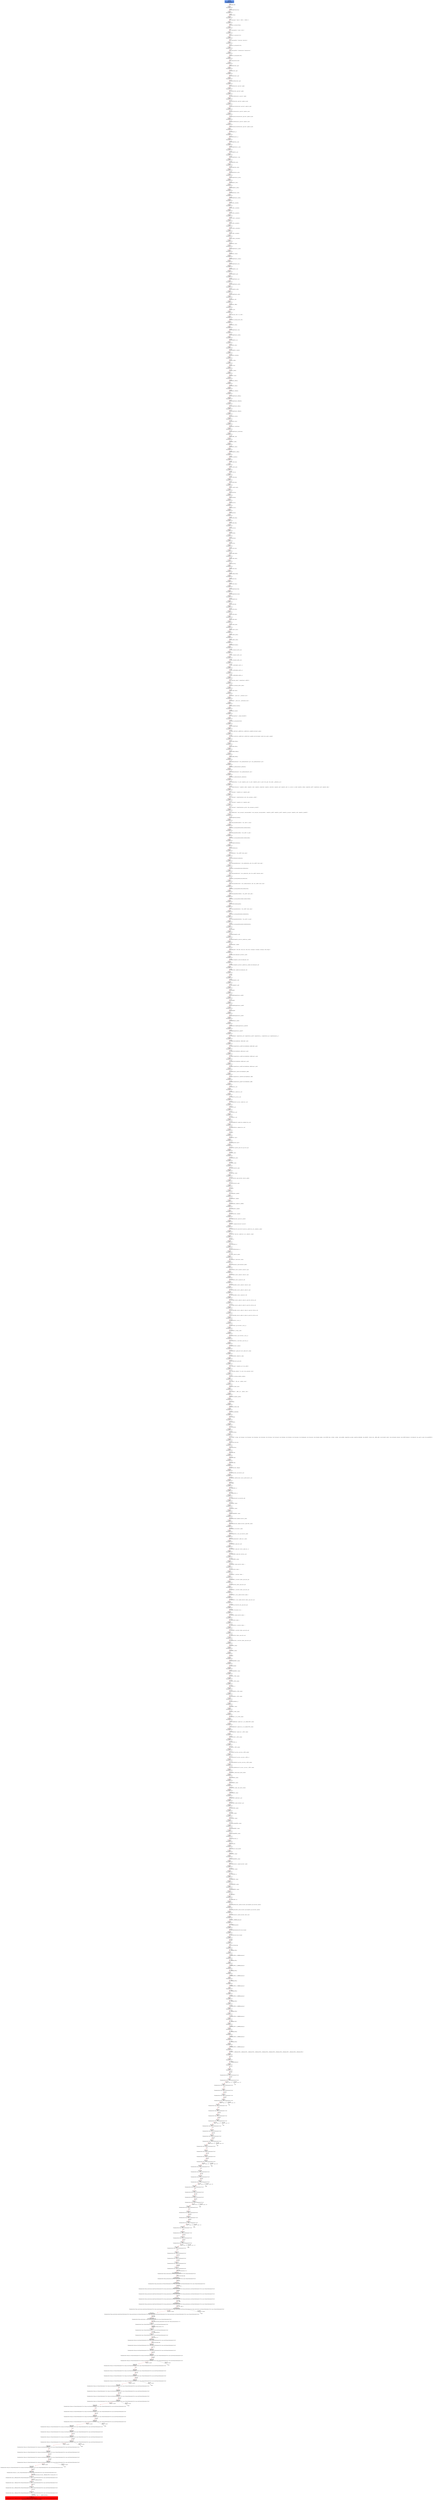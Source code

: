 digraph ARG {
node [style="filled" shape="box" color="white"]
3 [fillcolor="cornflowerblue" label="3 @ N63\nmain entry\nAbstractionState: ABS0: true\n ValueAnalysisState: []\n" id="3"]
132 [label="132 @ N107\nmain\nValueAnalysisState: []\n" id="132"]
137 [label="137 @ N108\nmain\nValueAnalysisState: []\n" id="137"]
139 [label="139 @ N109\nmain\nValueAnalysisState: []\n" id="139"]
140 [label="140 @ N110\nmain\nValueAnalysisState: []\n" id="140"]
141 [label="141 @ N111\nmain\nValueAnalysisState: []\n" id="141"]
142 [label="142 @ N112\nmain\nValueAnalysisState: []\n" id="142"]
145 [label="145 @ N113\nmain\nValueAnalysisState: []\n" id="145"]
146 [label="146 @ N114\nmain\nValueAnalysisState: []\n" id="146"]
147 [label="147 @ N115\nmain\nValueAnalysisState: []\n" id="147"]
149 [label="149 @ N116\nmain\nValueAnalysisState: []\n" id="149"]
150 [label="150 @ N117\nmain\nValueAnalysisState: []\n" id="150"]
151 [label="151 @ N118\nmain\nValueAnalysisState: []\n" id="151"]
152 [label="152 @ N119\nmain\nValueAnalysisState: []\n" id="152"]
153 [label="153 @ N120\nmain\nValueAnalysisState: []\n" id="153"]
154 [label="154 @ N121\nmain\nValueAnalysisState: []\n" id="154"]
155 [label="155 @ N122\nmain\nValueAnalysisState: []\n" id="155"]
157 [label="157 @ N123\nmain\nValueAnalysisState: []\n" id="157"]
158 [label="158 @ N124\nmain\nValueAnalysisState: []\n" id="158"]
159 [label="159 @ N125\nmain\nValueAnalysisState: []\n" id="159"]
160 [label="160 @ N126\nmain\nValueAnalysisState: []\n" id="160"]
161 [label="161 @ N127\nmain\nValueAnalysisState: []\n" id="161"]
163 [label="163 @ N128\nmain\nValueAnalysisState: []\n" id="163"]
164 [label="164 @ N129\nmain\nValueAnalysisState: []\n" id="164"]
172 [label="172 @ N130\nmain\nValueAnalysisState: []\n" id="172"]
175 [label="175 @ N131\nmain\nValueAnalysisState: []\n" id="175"]
176 [label="176 @ N132\nmain\nValueAnalysisState: []\n" id="176"]
179 [label="179 @ N133\nmain\nValueAnalysisState: []\n" id="179"]
180 [label="180 @ N134\nmain\nValueAnalysisState: []\n" id="180"]
181 [label="181 @ N135\nmain\nValueAnalysisState: []\n" id="181"]
182 [label="182 @ N136\nmain\nValueAnalysisState: []\n" id="182"]
184 [label="184 @ N137\nmain\nValueAnalysisState: []\n" id="184"]
185 [label="185 @ N138\nmain\nValueAnalysisState: []\n" id="185"]
186 [label="186 @ N139\nmain\nValueAnalysisState: []\n" id="186"]
187 [label="187 @ N140\nmain\nValueAnalysisState: []\n" id="187"]
188 [label="188 @ N141\nmain\nValueAnalysisState: []\n" id="188"]
189 [label="189 @ N142\nmain\nValueAnalysisState: []\n" id="189"]
190 [label="190 @ N143\nmain\nValueAnalysisState: []\n" id="190"]
191 [label="191 @ N144\nmain\nValueAnalysisState: []\n" id="191"]
192 [label="192 @ N145\nmain\nValueAnalysisState: []\n" id="192"]
193 [label="193 @ N146\nmain\nValueAnalysisState: []\n" id="193"]
194 [label="194 @ N147\nmain\nValueAnalysisState: []\n" id="194"]
195 [label="195 @ N148\nmain\nValueAnalysisState: []\n" id="195"]
196 [label="196 @ N149\nmain\nValueAnalysisState: []\n" id="196"]
197 [label="197 @ N150\nmain\nValueAnalysisState: []\n" id="197"]
200 [label="200 @ N151\nmain\nValueAnalysisState: []\n" id="200"]
201 [label="201 @ N152\nmain\nValueAnalysisState: []\n" id="201"]
202 [label="202 @ N153\nmain\nValueAnalysisState: []\n" id="202"]
203 [label="203 @ N154\nmain\nValueAnalysisState: []\n" id="203"]
204 [label="204 @ N155\nmain\nValueAnalysisState: []\n" id="204"]
205 [label="205 @ N156\nmain\nValueAnalysisState: []\n" id="205"]
206 [label="206 @ N157\nmain\nValueAnalysisState: []\n" id="206"]
208 [label="208 @ N158\nmain\nValueAnalysisState: []\n" id="208"]
209 [label="209 @ N159\nmain\nValueAnalysisState: []\n" id="209"]
210 [label="210 @ N160\nmain\nValueAnalysisState: []\n" id="210"]
211 [label="211 @ N161\nmain\nValueAnalysisState: []\n" id="211"]
212 [label="212 @ N162\nmain\nValueAnalysisState: []\n" id="212"]
213 [label="213 @ N163\nmain\nValueAnalysisState: []\n" id="213"]
214 [label="214 @ N164\nmain\nValueAnalysisState: []\n" id="214"]
216 [label="216 @ N165\nmain\nValueAnalysisState: []\n" id="216"]
217 [label="217 @ N166\nmain\nValueAnalysisState: []\n" id="217"]
218 [label="218 @ N167\nmain\nValueAnalysisState: []\n" id="218"]
221 [label="221 @ N168\nmain\nValueAnalysisState: []\n" id="221"]
223 [label="223 @ N169\nmain\nValueAnalysisState: []\n" id="223"]
224 [label="224 @ N170\nmain\nValueAnalysisState: []\n" id="224"]
228 [label="228 @ N171\nmain\nValueAnalysisState: []\n" id="228"]
230 [label="230 @ N172\nmain\nValueAnalysisState: []\n" id="230"]
233 [label="233 @ N173\nmain\nValueAnalysisState: []\n" id="233"]
234 [label="234 @ N174\nmain\nValueAnalysisState: []\n" id="234"]
235 [label="235 @ N175\nmain\nValueAnalysisState: []\n" id="235"]
236 [label="236 @ N176\nmain\nValueAnalysisState: []\n" id="236"]
237 [label="237 @ N177\nmain\nValueAnalysisState: []\n" id="237"]
238 [label="238 @ N178\nmain\nValueAnalysisState: []\n" id="238"]
239 [label="239 @ N179\nmain\nValueAnalysisState: []\n" id="239"]
240 [label="240 @ N180\nmain\nValueAnalysisState: []\n" id="240"]
242 [label="242 @ N181\nmain\nValueAnalysisState: []\n" id="242"]
244 [label="244 @ N182\nmain\nValueAnalysisState: []\n" id="244"]
245 [label="245 @ N183\nmain\nValueAnalysisState: []\n" id="245"]
246 [label="246 @ N184\nmain\nValueAnalysisState: []\n" id="246"]
247 [label="247 @ N185\nmain\nValueAnalysisState: []\n" id="247"]
249 [label="249 @ N186\nmain\nValueAnalysisState: []\n" id="249"]
251 [label="251 @ N187\nmain\nValueAnalysisState: []\n" id="251"]
252 [label="252 @ N188\nmain\nValueAnalysisState: []\n" id="252"]
253 [label="253 @ N189\nmain\nValueAnalysisState: []\n" id="253"]
254 [label="254 @ N190\nmain\nValueAnalysisState: []\n" id="254"]
258 [label="258 @ N191\nmain\nValueAnalysisState: []\n" id="258"]
260 [label="260 @ N192\nmain\nValueAnalysisState: []\n" id="260"]
263 [label="263 @ N193\nmain\nValueAnalysisState: []\n" id="263"]
273 [label="273 @ N194\nmain\nValueAnalysisState: []\n" id="273"]
274 [label="274 @ N195\nmain\nValueAnalysisState: []\n" id="274"]
276 [label="276 @ N196\nmain\nValueAnalysisState: []\n" id="276"]
277 [label="277 @ N197\nmain\nValueAnalysisState: []\n" id="277"]
280 [label="280 @ N198\nmain\nValueAnalysisState: []\n" id="280"]
281 [label="281 @ N199\nmain\nValueAnalysisState: []\n" id="281"]
283 [label="283 @ N200\nmain\nValueAnalysisState: []\n" id="283"]
284 [label="284 @ N201\nmain\nValueAnalysisState: []\n" id="284"]
287 [label="287 @ N202\nmain\nValueAnalysisState: []\n" id="287"]
288 [label="288 @ N203\nmain\nValueAnalysisState: []\n" id="288"]
298 [label="298 @ N204\nmain\nValueAnalysisState: []\n" id="298"]
301 [label="301 @ N205\nmain\nValueAnalysisState: []\n" id="301"]
302 [label="302 @ N206\nmain\nValueAnalysisState: []\n" id="302"]
303 [label="303 @ N207\nmain\nValueAnalysisState: []\n" id="303"]
304 [label="304 @ N208\nmain\nValueAnalysisState: []\n" id="304"]
305 [label="305 @ N209\nmain\nValueAnalysisState: []\n" id="305"]
306 [label="306 @ N210\nmain\nValueAnalysisState: []\n" id="306"]
307 [label="307 @ N211\nmain\nValueAnalysisState: []\n" id="307"]
308 [label="308 @ N212\nmain\nValueAnalysisState: []\n" id="308"]
309 [label="309 @ N213\nmain\nValueAnalysisState: []\n" id="309"]
310 [label="310 @ N214\nmain\nValueAnalysisState: []\n" id="310"]
311 [label="311 @ N215\nmain\nValueAnalysisState: []\n" id="311"]
312 [label="312 @ N216\nmain\nValueAnalysisState: []\n" id="312"]
313 [label="313 @ N217\nmain\nValueAnalysisState: []\n" id="313"]
314 [label="314 @ N218\nmain\nValueAnalysisState: []\n" id="314"]
315 [label="315 @ N219\nmain\nValueAnalysisState: []\n" id="315"]
316 [label="316 @ N220\nmain\nValueAnalysisState: []\n" id="316"]
317 [label="317 @ N221\nmain\nValueAnalysisState: []\n" id="317"]
318 [label="318 @ N222\nmain\nValueAnalysisState: []\n" id="318"]
319 [label="319 @ N223\nmain\nValueAnalysisState: []\n" id="319"]
322 [label="322 @ N224\nmain\nValueAnalysisState: []\n" id="322"]
329 [label="329 @ N225\nmain\nValueAnalysisState: []\n" id="329"]
330 [label="330 @ N226\nmain\nValueAnalysisState: []\n" id="330"]
331 [label="331 @ N227\nmain\nValueAnalysisState: []\n" id="331"]
333 [label="333 @ N228\nmain\nValueAnalysisState: []\n" id="333"]
334 [label="334 @ N229\nmain\nValueAnalysisState: []\n" id="334"]
335 [label="335 @ N230\nmain\nValueAnalysisState: []\n" id="335"]
338 [label="338 @ N231\nmain\nValueAnalysisState: []\n" id="338"]
341 [label="341 @ N232\nmain\nValueAnalysisState: []\n" id="341"]
344 [label="344 @ N233\nmain\nValueAnalysisState: []\n" id="344"]
346 [label="346 @ N234\nmain\nValueAnalysisState: []\n" id="346"]
361 [label="361 @ N235\nmain\nValueAnalysisState: []\n" id="361"]
362 [label="362 @ N236\nmain\nValueAnalysisState: []\n" id="362"]
363 [label="363 @ N237\nmain\nValueAnalysisState: []\n" id="363"]
364 [label="364 @ N238\nmain\nValueAnalysisState: []\n" id="364"]
365 [label="365 @ N239\nmain\nValueAnalysisState: []\n" id="365"]
366 [label="366 @ N240\nmain\nValueAnalysisState: []\n" id="366"]
367 [label="367 @ N241\nmain\nValueAnalysisState: []\n" id="367"]
368 [label="368 @ N242\nmain\nValueAnalysisState: []\n" id="368"]
369 [label="369 @ N243\nmain\nValueAnalysisState: []\n" id="369"]
370 [label="370 @ N244\nmain\nValueAnalysisState: []\n" id="370"]
371 [label="371 @ N245\nmain\nValueAnalysisState: []\n" id="371"]
372 [label="372 @ N246\nmain\nValueAnalysisState: []\n" id="372"]
373 [label="373 @ N247\nmain\nValueAnalysisState: []\n" id="373"]
374 [label="374 @ N248\nmain\nValueAnalysisState: []\n" id="374"]
375 [label="375 @ N249\nmain\nValueAnalysisState: []\n" id="375"]
376 [label="376 @ N250\nmain\nValueAnalysisState: []\n" id="376"]
378 [label="378 @ N251\nmain\nValueAnalysisState: []\n" id="378"]
380 [label="380 @ N252\nmain\nValueAnalysisState: []\n" id="380"]
381 [label="381 @ N253\nmain\nValueAnalysisState: []\n" id="381"]
384 [label="384 @ N254\nmain\nValueAnalysisState: []\n" id="384"]
386 [label="386 @ N255\nmain\nValueAnalysisState: []\n" id="386"]
388 [label="388 @ N256\nmain\nValueAnalysisState: []\n" id="388"]
389 [label="389 @ N257\nmain\nValueAnalysisState: []\n" id="389"]
390 [label="390 @ N258\nmain\nValueAnalysisState: []\n" id="390"]
391 [label="391 @ N259\nmain\nValueAnalysisState: []\n" id="391"]
392 [label="392 @ N260\nmain\nValueAnalysisState: []\n" id="392"]
394 [label="394 @ N261\nmain\nValueAnalysisState: []\n" id="394"]
395 [label="395 @ N262\nmain\nValueAnalysisState: []\n" id="395"]
396 [label="396 @ N263\nmain\nValueAnalysisState: []\n" id="396"]
397 [label="397 @ N264\nmain\nValueAnalysisState: []\n" id="397"]
398 [label="398 @ N265\nmain\nValueAnalysisState: []\n" id="398"]
399 [label="399 @ N266\nmain\nValueAnalysisState: []\n" id="399"]
400 [label="400 @ N267\nmain\nValueAnalysisState: []\n" id="400"]
401 [label="401 @ N268\nmain\nValueAnalysisState: []\n" id="401"]
402 [label="402 @ N269\nmain\nValueAnalysisState: []\n" id="402"]
403 [label="403 @ N270\nmain\nValueAnalysisState: []\n" id="403"]
404 [label="404 @ N271\nmain\nValueAnalysisState: []\n" id="404"]
405 [label="405 @ N272\nmain\nValueAnalysisState: []\n" id="405"]
406 [label="406 @ N273\nmain\nValueAnalysisState: []\n" id="406"]
407 [label="407 @ N274\nmain\nValueAnalysisState: []\n" id="407"]
408 [label="408 @ N275\nmain\nValueAnalysisState: []\n" id="408"]
409 [label="409 @ N276\nmain\nValueAnalysisState: []\n" id="409"]
410 [label="410 @ N277\nmain\nValueAnalysisState: []\n" id="410"]
411 [label="411 @ N278\nmain\nValueAnalysisState: []\n" id="411"]
412 [label="412 @ N279\nmain\nValueAnalysisState: []\n" id="412"]
413 [label="413 @ N280\nmain\nValueAnalysisState: []\n" id="413"]
414 [label="414 @ N281\nmain\nValueAnalysisState: []\n" id="414"]
415 [label="415 @ N282\nmain\nValueAnalysisState: []\n" id="415"]
416 [label="416 @ N283\nmain\nValueAnalysisState: []\n" id="416"]
417 [label="417 @ N284\nmain\nValueAnalysisState: []\n" id="417"]
418 [label="418 @ N285\nmain\nValueAnalysisState: []\n" id="418"]
419 [label="419 @ N286\nmain\nValueAnalysisState: []\n" id="419"]
420 [label="420 @ N287\nmain\nValueAnalysisState: []\n" id="420"]
421 [label="421 @ N288\nmain\nValueAnalysisState: []\n" id="421"]
422 [label="422 @ N289\nmain\nValueAnalysisState: []\n" id="422"]
423 [label="423 @ N290\nmain\nValueAnalysisState: []\n" id="423"]
424 [label="424 @ N291\nmain\nValueAnalysisState: []\n" id="424"]
425 [label="425 @ N292\nmain\nValueAnalysisState: []\n" id="425"]
426 [label="426 @ N293\nmain\nValueAnalysisState: []\n" id="426"]
427 [label="427 @ N294\nmain\nValueAnalysisState: []\n" id="427"]
428 [label="428 @ N295\nmain\nValueAnalysisState: []\n" id="428"]
429 [label="429 @ N296\nmain\nValueAnalysisState: []\n" id="429"]
430 [label="430 @ N297\nmain\nValueAnalysisState: []\n" id="430"]
431 [label="431 @ N298\nmain\nValueAnalysisState: []\n" id="431"]
432 [label="432 @ N299\nmain\nValueAnalysisState: []\n" id="432"]
433 [label="433 @ N300\nmain\nValueAnalysisState: []\n" id="433"]
434 [label="434 @ N301\nmain\nValueAnalysisState: []\n" id="434"]
435 [label="435 @ N302\nmain\nValueAnalysisState: []\n" id="435"]
436 [label="436 @ N303\nmain\nValueAnalysisState: []\n" id="436"]
437 [label="437 @ N304\nmain\nValueAnalysisState: []\n" id="437"]
438 [label="438 @ N305\nmain\nValueAnalysisState: []\n" id="438"]
439 [label="439 @ N306\nmain\nValueAnalysisState: []\n" id="439"]
440 [label="440 @ N307\nmain\nValueAnalysisState: []\n" id="440"]
441 [label="441 @ N308\nmain\nValueAnalysisState: []\n" id="441"]
442 [label="442 @ N309\nmain\nValueAnalysisState: []\n" id="442"]
443 [label="443 @ N310\nmain\nValueAnalysisState: []\n" id="443"]
444 [label="444 @ N311\nmain\nValueAnalysisState: []\n" id="444"]
445 [label="445 @ N312\nmain\nValueAnalysisState: []\n" id="445"]
446 [label="446 @ N313\nmain\nValueAnalysisState: []\n" id="446"]
447 [label="447 @ N314\nmain\nValueAnalysisState: []\n" id="447"]
448 [label="448 @ N315\nmain\nValueAnalysisState: []\n" id="448"]
449 [label="449 @ N316\nmain\nValueAnalysisState: []\n" id="449"]
450 [label="450 @ N317\nmain\nValueAnalysisState: []\n" id="450"]
451 [label="451 @ N318\nmain\nValueAnalysisState: []\n" id="451"]
452 [label="452 @ N319\nmain\nValueAnalysisState: []\n" id="452"]
453 [label="453 @ N320\nmain\nValueAnalysisState: []\n" id="453"]
454 [label="454 @ N321\nmain\nValueAnalysisState: []\n" id="454"]
455 [label="455 @ N322\nmain\nValueAnalysisState: []\n" id="455"]
456 [label="456 @ N323\nmain\nValueAnalysisState: []\n" id="456"]
457 [label="457 @ N324\nmain\nValueAnalysisState: []\n" id="457"]
458 [label="458 @ N325\nmain\nValueAnalysisState: []\n" id="458"]
459 [label="459 @ N326\nmain\nValueAnalysisState: []\n" id="459"]
460 [label="460 @ N327\nmain\nValueAnalysisState: []\n" id="460"]
461 [label="461 @ N328\nmain\nValueAnalysisState: []\n" id="461"]
462 [label="462 @ N329\nmain\nValueAnalysisState: []\n" id="462"]
463 [label="463 @ N330\nmain\nValueAnalysisState: []\n" id="463"]
464 [label="464 @ N331\nmain\nValueAnalysisState: []\n" id="464"]
465 [label="465 @ N332\nmain\nValueAnalysisState: []\n" id="465"]
466 [label="466 @ N333\nmain\nValueAnalysisState: []\n" id="466"]
467 [label="467 @ N334\nmain\nValueAnalysisState: []\n" id="467"]
468 [label="468 @ N335\nmain\nValueAnalysisState: []\n" id="468"]
469 [label="469 @ N336\nmain\nValueAnalysisState: []\n" id="469"]
470 [label="470 @ N337\nmain\nValueAnalysisState: []\n" id="470"]
471 [label="471 @ N338\nmain\nValueAnalysisState: []\n" id="471"]
472 [label="472 @ N339\nmain\nValueAnalysisState: []\n" id="472"]
473 [label="473 @ N340\nmain\nValueAnalysisState: []\n" id="473"]
474 [label="474 @ N341\nmain\nValueAnalysisState: []\n" id="474"]
475 [label="475 @ N342\nmain\nValueAnalysisState: []\n" id="475"]
476 [label="476 @ N343\nmain\nValueAnalysisState: []\n" id="476"]
477 [label="477 @ N344\nmain\nValueAnalysisState: []\n" id="477"]
478 [label="478 @ N345\nmain\nValueAnalysisState: []\n" id="478"]
479 [label="479 @ N346\nmain\nValueAnalysisState: []\n" id="479"]
480 [label="480 @ N347\nmain\nValueAnalysisState: []\n" id="480"]
481 [label="481 @ N348\nmain\nValueAnalysisState: []\n" id="481"]
482 [label="482 @ N349\nmain\nValueAnalysisState: []\n" id="482"]
483 [label="483 @ N350\nmain\nValueAnalysisState: []\n" id="483"]
484 [label="484 @ N351\nmain\nValueAnalysisState: []\n" id="484"]
485 [label="485 @ N352\nmain\nValueAnalysisState: []\n" id="485"]
486 [label="486 @ N353\nmain\nValueAnalysisState: []\n" id="486"]
487 [label="487 @ N354\nmain\nValueAnalysisState: []\n" id="487"]
488 [label="488 @ N355\nmain\nValueAnalysisState: []\n" id="488"]
489 [label="489 @ N356\nmain\nValueAnalysisState: []\n" id="489"]
490 [label="490 @ N357\nmain\nValueAnalysisState: []\n" id="490"]
491 [label="491 @ N358\nmain\nValueAnalysisState: []\n" id="491"]
492 [label="492 @ N359\nmain\nValueAnalysisState: []\n" id="492"]
493 [label="493 @ N360\nmain\nValueAnalysisState: []\n" id="493"]
494 [label="494 @ N361\nmain\nValueAnalysisState: []\n" id="494"]
495 [label="495 @ N362\nmain\nValueAnalysisState: []\n" id="495"]
496 [label="496 @ N363\nmain\nValueAnalysisState: []\n" id="496"]
497 [label="497 @ N364\nmain\nValueAnalysisState: []\n" id="497"]
499 [label="499 @ N365\nmain\nValueAnalysisState: []\n" id="499"]
500 [label="500 @ N366\nmain\nValueAnalysisState: []\n" id="500"]
501 [label="501 @ N367\nmain\nValueAnalysisState: []\n" id="501"]
502 [label="502 @ N368\nmain\nValueAnalysisState: []\n" id="502"]
503 [label="503 @ N369\nmain\nValueAnalysisState: []\n" id="503"]
504 [label="504 @ N370\nmain\nValueAnalysisState: []\n" id="504"]
505 [label="505 @ N371\nmain\nValueAnalysisState: []\n" id="505"]
506 [label="506 @ N372\nmain\nValueAnalysisState: []\n" id="506"]
507 [label="507 @ N373\nmain\nValueAnalysisState: []\n" id="507"]
508 [label="508 @ N374\nmain\nValueAnalysisState: []\n" id="508"]
509 [label="509 @ N375\nmain\nValueAnalysisState: []\n" id="509"]
510 [label="510 @ N376\nmain\nValueAnalysisState: []\n" id="510"]
511 [label="511 @ N377\nmain\nValueAnalysisState: []\n" id="511"]
512 [label="512 @ N378\nmain\nValueAnalysisState: []\n" id="512"]
513 [label="513 @ N379\nmain\nValueAnalysisState: []\n" id="513"]
514 [label="514 @ N380\nmain\nValueAnalysisState: []\n" id="514"]
515 [label="515 @ N381\nmain\nValueAnalysisState: []\n" id="515"]
516 [label="516 @ N382\nmain\nValueAnalysisState: []\n" id="516"]
517 [label="517 @ N383\nmain\nValueAnalysisState: []\n" id="517"]
518 [label="518 @ N384\nmain\nValueAnalysisState: []\n" id="518"]
519 [label="519 @ N385\nmain\nValueAnalysisState: []\n" id="519"]
520 [label="520 @ N386\nmain\nValueAnalysisState: []\n" id="520"]
521 [label="521 @ N387\nmain\nValueAnalysisState: []\n" id="521"]
522 [label="522 @ N388\nmain\nValueAnalysisState: []\n" id="522"]
523 [label="523 @ N389\nmain\nValueAnalysisState: []\n" id="523"]
524 [label="524 @ N390\nmain\nValueAnalysisState: []\n" id="524"]
525 [label="525 @ N391\nmain\nValueAnalysisState: []\n" id="525"]
531 [label="531 @ N392\nmain\nValueAnalysisState: []\n" id="531"]
551 [label="551 @ N393\nmain\nValueAnalysisState: []\n" id="551"]
554 [label="554 @ N394\nmain\nValueAnalysisState: []\n" id="554"]
556 [label="556 @ N395\nmain\nValueAnalysisState: []\n" id="556"]
559 [label="559 @ N396\nmain\nValueAnalysisState: []\n" id="559"]
562 [label="562 @ N397\nmain\nValueAnalysisState: []\n" id="562"]
563 [label="563 @ N398\nmain\nValueAnalysisState: []\n" id="563"]
564 [label="564 @ N399\nmain\nValueAnalysisState: []\n" id="564"]
565 [label="565 @ N400\nmain\nValueAnalysisState: []\n" id="565"]
567 [label="567 @ N401\nmain\nValueAnalysisState: []\n" id="567"]
568 [label="568 @ N402\nmain\nValueAnalysisState: []\n" id="568"]
569 [label="569 @ N403\nmain\nValueAnalysisState: []\n" id="569"]
571 [label="571 @ N404\nmain\nValueAnalysisState: []\n" id="571"]
572 [label="572 @ N405\nmain\nValueAnalysisState: []\n" id="572"]
573 [label="573 @ N406\nmain\nValueAnalysisState: []\n" id="573"]
574 [label="574 @ N407\nmain\nValueAnalysisState: []\n" id="574"]
575 [label="575 @ N408\nmain\nValueAnalysisState: []\n" id="575"]
576 [label="576 @ N409\nmain\nValueAnalysisState: []\n" id="576"]
577 [label="577 @ N410\nmain\nValueAnalysisState: []\n" id="577"]
578 [label="578 @ N411\nmain\nValueAnalysisState: []\n" id="578"]
579 [label="579 @ N412\nmain\nValueAnalysisState: []\n" id="579"]
580 [label="580 @ N413\nmain\nValueAnalysisState: []\n" id="580"]
581 [label="581 @ N414\nmain\nValueAnalysisState: []\n" id="581"]
582 [label="582 @ N415\nmain\nValueAnalysisState: []\n" id="582"]
583 [label="583 @ N416\nmain\nValueAnalysisState: []\n" id="583"]
584 [label="584 @ N417\nmain\nValueAnalysisState: []\n" id="584"]
585 [label="585 @ N418\nmain\nValueAnalysisState: []\n" id="585"]
586 [label="586 @ N419\nmain\nValueAnalysisState: []\n" id="586"]
587 [label="587 @ N420\nmain\nValueAnalysisState: []\n" id="587"]
588 [label="588 @ N421\nmain\nValueAnalysisState: []\n" id="588"]
589 [label="589 @ N422\nmain\nValueAnalysisState: []\n" id="589"]
590 [label="590 @ N423\nmain\nValueAnalysisState: []\n" id="590"]
591 [label="591 @ N424\nmain\nValueAnalysisState: []\n" id="591"]
592 [label="592 @ N425\nmain\nValueAnalysisState: []\n" id="592"]
593 [label="593 @ N426\nmain\nValueAnalysisState: []\n" id="593"]
595 [label="595 @ N427\nmain\nValueAnalysisState: []\n" id="595"]
597 [label="597 @ N428\nmain\nValueAnalysisState: []\n" id="597"]
598 [label="598 @ N429\nmain\nValueAnalysisState: []\n" id="598"]
599 [label="599 @ N430\nmain\nValueAnalysisState: []\n" id="599"]
600 [label="600 @ N431\nmain\nValueAnalysisState: []\n" id="600"]
602 [label="602 @ N432\nmain\nValueAnalysisState: []\n" id="602"]
603 [label="603 @ N433\nmain\nValueAnalysisState: []\n" id="603"]
604 [label="604 @ N434\nmain\nValueAnalysisState: []\n" id="604"]
605 [label="605 @ N435\nmain\nValueAnalysisState: []\n" id="605"]
607 [label="607 @ N436\nmain\nValueAnalysisState: []\n" id="607"]
608 [label="608 @ N437\nmain\nValueAnalysisState: []\n" id="608"]
609 [label="609 @ N438\nmain\nValueAnalysisState: []\n" id="609"]
610 [label="610 @ N439\nmain\nValueAnalysisState: []\n" id="610"]
612 [label="612 @ N440\nmain\nValueAnalysisState: []\n" id="612"]
615 [label="615 @ N441\nmain\nValueAnalysisState: []\n" id="615"]
616 [label="616 @ N442\nmain\nValueAnalysisState: []\n" id="616"]
618 [label="618 @ N443\nmain\nValueAnalysisState: []\n" id="618"]
619 [label="619 @ N444\nmain\nValueAnalysisState: []\n" id="619"]
622 [label="622 @ N445\nmain\nValueAnalysisState: []\n" id="622"]
623 [label="623 @ N446\nmain\nValueAnalysisState: []\n" id="623"]
624 [label="624 @ N447\nmain\nValueAnalysisState: []\n" id="624"]
625 [label="625 @ N448\nmain\nValueAnalysisState: []\n" id="625"]
627 [label="627 @ N449\nmain\nValueAnalysisState: []\n" id="627"]
629 [label="629 @ N450\nmain\nValueAnalysisState: []\n" id="629"]
630 [label="630 @ N451\nmain\nValueAnalysisState: []\n" id="630"]
633 [label="633 @ N452\nmain\nValueAnalysisState: []\n" id="633"]
634 [label="634 @ N453\nmain\nValueAnalysisState: []\n" id="634"]
636 [label="636 @ N454\nmain\nValueAnalysisState: []\n" id="636"]
638 [label="638 @ N455\nmain\nValueAnalysisState: []\n" id="638"]
641 [label="641 @ N456\nmain\nValueAnalysisState: []\n" id="641"]
642 [label="642 @ N457\nmain\nValueAnalysisState: []\n" id="642"]
643 [label="643 @ N458\nmain\nValueAnalysisState: []\n" id="643"]
644 [label="644 @ N459\nmain\nValueAnalysisState: []\n" id="644"]
651 [label="651 @ N460\nmain\nValueAnalysisState: []\n" id="651"]
658 [label="658 @ N461\nmain\nValueAnalysisState: []\n" id="658"]
661 [label="661 @ N462\nmain\nValueAnalysisState: []\n" id="661"]
667 [label="667 @ N463\nmain\nValueAnalysisState: []\n" id="667"]
669 [label="669 @ N464\nmain\nValueAnalysisState: []\n" id="669"]
670 [label="670 @ N465\nmain\nValueAnalysisState: []\n" id="670"]
671 [label="671 @ N466\nmain\nValueAnalysisState: []\n" id="671"]
672 [label="672 @ N467\nmain\nValueAnalysisState: []\n" id="672"]
673 [label="673 @ N468\nmain\nValueAnalysisState: []\n" id="673"]
675 [label="675 @ N469\nmain\nValueAnalysisState: []\n" id="675"]
677 [label="677 @ N470\nmain\nValueAnalysisState: []\n" id="677"]
678 [label="678 @ N471\nmain\nValueAnalysisState: []\n" id="678"]
679 [label="679 @ N472\nmain\nValueAnalysisState: []\n" id="679"]
681 [label="681 @ N473\nmain\nValueAnalysisState: []\n" id="681"]
682 [label="682 @ N474\nmain\nValueAnalysisState: []\n" id="682"]
683 [label="683 @ N475\nmain\nValueAnalysisState: []\n" id="683"]
684 [label="684 @ N476\nmain\nValueAnalysisState: []\n" id="684"]
685 [label="685 @ N477\nmain\nValueAnalysisState: []\n" id="685"]
686 [label="686 @ N478\nmain\nValueAnalysisState: []\n" id="686"]
687 [label="687 @ N479\nmain\nValueAnalysisState: []\n" id="687"]
688 [label="688 @ N480\nmain\nValueAnalysisState: []\n" id="688"]
689 [label="689 @ N481\nmain\nValueAnalysisState: []\n" id="689"]
690 [label="690 @ N482\nmain\nValueAnalysisState: []\n" id="690"]
691 [label="691 @ N483\nmain\nValueAnalysisState: []\n" id="691"]
692 [label="692 @ N484\nmain\nValueAnalysisState: []\n" id="692"]
693 [label="693 @ N485\nmain\nValueAnalysisState: []\n" id="693"]
694 [label="694 @ N486\nmain\nValueAnalysisState: []\n" id="694"]
695 [label="695 @ N487\nmain\nValueAnalysisState: []\n" id="695"]
701 [label="701 @ N488\nmain\nValueAnalysisState: []\n" id="701"]
712 [label="712 @ N64\nmain\nValueAnalysisState: []\n" id="712"]
740 [label="740 @ N65\nmain\nValueAnalysisState: []\n" id="740"]
741 [label="741 @ N66\nmain\nValueAnalysisState: []\n" id="741"]
742 [label="742 @ N67\nmain\nValueAnalysisState: []\n" id="742"]
743 [label="743 @ N68\nmain\nValueAnalysisState: []\n" id="743"]
744 [label="744 @ N69\nmain\nValueAnalysisState: []\n" id="744"]
745 [label="745 @ N70\nmain\nValueAnalysisState: []\n" id="745"]
746 [label="746 @ N71\nmain\nValueAnalysisState: []\n" id="746"]
772 [label="772 @ N72\nmain\nValueAnalysisState: []\n" id="772"]
778 [label="778 @ N73\nmain\nValueAnalysisState: []\n" id="778"]
790 [label="790 @ N74\nmain\nValueAnalysisState: []\n" id="790"]
793 [label="793 @ N75\nmain\nValueAnalysisState: []\n" id="793"]
804 [label="804 @ N76\nmain\nValueAnalysisState: []\n" id="804"]
812 [label="812 @ N77\nmain\nValueAnalysisState: []\n" id="812"]
822 [label="822 @ N78\nmain\nValueAnalysisState: []\n" id="822"]
826 [label="826 @ N79\nmain\nValueAnalysisState: []\n" id="826"]
835 [label="835 @ N80\nmain\nValueAnalysisState: []\n" id="835"]
839 [label="839 @ N81\nmain\nValueAnalysisState: []\n" id="839"]
844 [label="844 @ N82\nmain\nValueAnalysisState: []\n" id="844"]
849 [label="849 @ N83\nmain\nValueAnalysisState: []\n" id="849"]
859 [label="859 @ N84\nmain\nValueAnalysisState: []\n" id="859"]
916 [label="916 @ N85\nmain\nValueAnalysisState: []\n" id="916"]
917 [label="917 @ N86\nmain\nValueAnalysisState: []\n" id="917"]
918 [label="918 @ N87\nmain\nValueAnalysisState: []\n" id="918"]
919 [label="919 @ N88\nmain\nValueAnalysisState: []\n" id="919"]
920 [label="920 @ N89\nmain\nValueAnalysisState: [main::i=NumericValue[number=0] (int)]\n" id="920"]
921 [label="921 @ N91\nmain\nValueAnalysisState: [main::i=NumericValue[number=0] (int)]\n" id="921"]
922 [label="922 @ N93\nmain\nValueAnalysisState: [main::i=NumericValue[number=0] (int)]\n" id="922"]
924 [label="924 @ N90\nmain\nValueAnalysisState: [main::i=NumericValue[number=0] (int)]\n" id="924"]
2432 [label="2432 @ N89\nmain\nValueAnalysisState: [main::i=NumericValue[number=1] (int)]\n" id="2432"]
2433 [label="2433 @ N91\nmain\nValueAnalysisState: [main::i=NumericValue[number=1] (int)]\n" id="2433"]
2434 [label="2434 @ N93\nmain\nValueAnalysisState: [main::i=NumericValue[number=1] (int)]\n" id="2434"]
2436 [label="2436 @ N90\nmain\nValueAnalysisState: [main::i=NumericValue[number=1] (int)]\n" id="2436"]
3340 [label="3340 @ N89\nmain\nValueAnalysisState: [main::i=NumericValue[number=2] (int)]\n" id="3340"]
3341 [label="3341 @ N91\nmain\nValueAnalysisState: [main::i=NumericValue[number=2] (int)]\n" id="3341"]
3342 [label="3342 @ N93\nmain\nValueAnalysisState: [main::i=NumericValue[number=2] (int)]\n" id="3342"]
3344 [label="3344 @ N90\nmain\nValueAnalysisState: [main::i=NumericValue[number=2] (int)]\n" id="3344"]
5094 [label="5094 @ N89\nmain\nValueAnalysisState: [main::i=NumericValue[number=3] (int)]\n" id="5094"]
5095 [label="5095 @ N91\nmain\nValueAnalysisState: [main::i=NumericValue[number=3] (int)]\n" id="5095"]
5096 [label="5096 @ N93\nmain\nValueAnalysisState: [main::i=NumericValue[number=3] (int)]\n" id="5096"]
5098 [label="5098 @ N90\nmain\nValueAnalysisState: [main::i=NumericValue[number=3] (int)]\n" id="5098"]
8093 [label="8093 @ N89\nmain\nValueAnalysisState: [main::i=NumericValue[number=4] (int)]\n" id="8093"]
8094 [label="8094 @ N91\nmain\nValueAnalysisState: [main::i=NumericValue[number=4] (int)]\n" id="8094"]
8095 [label="8095 @ N93\nmain\nValueAnalysisState: [main::i=NumericValue[number=4] (int)]\n" id="8095"]
8097 [label="8097 @ N90\nmain\nValueAnalysisState: [main::i=NumericValue[number=4] (int)]\n" id="8097"]
12847 [label="12847 @ N89\nmain\nValueAnalysisState: [main::i=NumericValue[number=5] (int)]\n" id="12847"]
12848 [label="12848 @ N91\nmain\nValueAnalysisState: [main::i=NumericValue[number=5] (int)]\n" id="12848"]
12849 [label="12849 @ N93\nmain\nValueAnalysisState: [main::i=NumericValue[number=5] (int)]\n" id="12849"]
12851 [label="12851 @ N90\nmain\nValueAnalysisState: [main::i=NumericValue[number=5] (int)]\n" id="12851"]
19938 [label="19938 @ N89\nmain\nValueAnalysisState: [main::i=NumericValue[number=6] (int)]\n" id="19938"]
19939 [label="19939 @ N91\nmain\nValueAnalysisState: [main::i=NumericValue[number=6] (int)]\n" id="19939"]
19940 [label="19940 @ N93\nmain\nValueAnalysisState: [main::i=NumericValue[number=6] (int)]\n" id="19940"]
19942 [label="19942 @ N90\nmain\nValueAnalysisState: [main::i=NumericValue[number=6] (int)]\n" id="19942"]
30032 [label="30032 @ N89\nmain\nValueAnalysisState: [main::i=NumericValue[number=7] (int)]\n" id="30032"]
30033 [label="30033 @ N91\nmain\nValueAnalysisState: [main::i=NumericValue[number=7] (int)]\n" id="30033"]
30034 [label="30034 @ N93\nmain\nValueAnalysisState: [main::i=NumericValue[number=7] (int)]\n" id="30034"]
30036 [label="30036 @ N90\nmain\nValueAnalysisState: [main::i=NumericValue[number=7] (int)]\n" id="30036"]
43879 [label="43879 @ N89\nmain\nValueAnalysisState: [main::i=NumericValue[number=8] (int)]\n" id="43879"]
43880 [label="43880 @ N91\nmain\nValueAnalysisState: [main::i=NumericValue[number=8] (int)]\n" id="43880"]
43881 [label="43881 @ N93\nmain\nValueAnalysisState: [main::i=NumericValue[number=8] (int)]\n" id="43881"]
43883 [label="43883 @ N90\nmain\nValueAnalysisState: [main::i=NumericValue[number=8] (int)]\n" id="43883"]
62313 [label="62313 @ N89\nmain\nValueAnalysisState: [main::i=NumericValue[number=9] (int)]\n" id="62313"]
62314 [label="62314 @ N92\nmain\nValueAnalysisState: [main::i=NumericValue[number=9] (int)]\n" id="62314"]
62315 [label="62315 @ N94\nmain\nValueAnalysisState: [main::i=NumericValue[number=9] (int)]\n" id="62315"]
62316 [label="62316 @ N31\nbinary_search_function entry\nValueAnalysisState: [binary_search_function::size=NumericValue[number=10] (int), main::i=NumericValue[number=9] (int)]\n" id="62316"]
62317 [label="62317 @ N32\nbinary_search_function\nValueAnalysisState: [binary_search_function::size=NumericValue[number=10] (int), main::i=NumericValue[number=9] (int)]\n" id="62317"]
62318 [label="62318 @ N33\nbinary_search_function\nValueAnalysisState: [binary_search_function::low=NumericValue[number=0] (int), binary_search_function::size=NumericValue[number=10] (int), main::i=NumericValue[number=9] (int)]\n" id="62318"]
62319 [label="62319 @ N34\nbinary_search_function\nValueAnalysisState: [binary_search_function::high=NumericValue[number=9] (int), binary_search_function::low=NumericValue[number=0] (int), binary_search_function::size=NumericValue[number=10] (int), main::i=NumericValue[number=9] (int)]\n" id="62319"]
62320 [label="62320 @ N35\nbinary_search_function\nValueAnalysisState: [binary_search_function::high=NumericValue[number=9] (int), binary_search_function::low=NumericValue[number=0] (int), binary_search_function::size=NumericValue[number=10] (int), main::i=NumericValue[number=9] (int)]\n" id="62320"]
62321 [label="62321 @ N36\nbinary_search_function\nValueAnalysisState: [binary_search_function::high=NumericValue[number=9] (int), binary_search_function::low=NumericValue[number=0] (int), binary_search_function::size=NumericValue[number=10] (int), main::i=NumericValue[number=9] (int)]\n" id="62321"]
62322 [label="62322 @ N37\nbinary_search_function\nValueAnalysisState: [binary_search_function::high=NumericValue[number=9] (int), binary_search_function::low=NumericValue[number=0] (int), binary_search_function::size=NumericValue[number=10] (int), main::i=NumericValue[number=9] (int)]\n" id="62322"]
62323 [label="62323 @ N39\nbinary_search_function\nValueAnalysisState: [binary_search_function::high=NumericValue[number=9] (int), binary_search_function::low=NumericValue[number=0] (int), binary_search_function::mid=NumericValue[number=4] (int), binary_search_function::size=NumericValue[number=10] (int), main::i=NumericValue[number=9] (int)]\n" id="62323"]
62324 [label="62324 @ N41\nbinary_search_function\nValueAnalysisState: [binary_search_function::high=NumericValue[number=9] (int), binary_search_function::low=NumericValue[number=0] (int), binary_search_function::mid=NumericValue[number=4] (int), binary_search_function::size=NumericValue[number=10] (int), main::i=NumericValue[number=9] (int)]\n" id="62324"]
62491 [label="62491 @ N30\nbinary_search_function exit\nValueAnalysisState: [binary_search_function::__retval__=NumericValue[number=4] (int), main::i=NumericValue[number=9] (int)]\n" id="62491"]
62510 [label="62510 @ N95\nmain\nValueAnalysisState: [main::i=NumericValue[number=9] (int), main::result=NumericValue[number=4] (int)]\n" id="62510"]
62520 [label="62520 @ N96\nmain\nValueAnalysisState: [main::i=NumericValue[number=9] (int), main::result=NumericValue[number=4] (int)]\n" id="62520"]
62530 [label="62530 @ N99\nmain\nValueAnalysisState: [main::i=NumericValue[number=9] (int), main::result=NumericValue[number=4] (int)]\n" id="62530"]
62540 [label="62540 @ N51\ndumb_sort entry\nValueAnalysisState: [dumb_sort::len=NumericValue[number=10] (int), main::i=NumericValue[number=9] (int), main::result=NumericValue[number=4] (int)]\n" id="62540"]
62541 [label="62541 @ N52\ndumb_sort\nValueAnalysisState: [dumb_sort::len=NumericValue[number=10] (int), main::i=NumericValue[number=9] (int), main::result=NumericValue[number=4] (int)]\n" id="62541"]
62542 [label="62542 @ N53\ndumb_sort\nValueAnalysisState: [dumb_sort::len=NumericValue[number=10] (int), main::i=NumericValue[number=9] (int), main::result=NumericValue[number=4] (int)]\n" id="62542"]
62543 [label="62543 @ N54\ndumb_sort\nValueAnalysisState: [dumb_sort::i=NumericValue[number=0] (int), dumb_sort::len=NumericValue[number=10] (int), main::i=NumericValue[number=9] (int), main::result=NumericValue[number=4] (int)]\n" id="62543"]
62544 [label="62544 @ N56\ndumb_sort\nValueAnalysisState: [dumb_sort::i=NumericValue[number=0] (int), dumb_sort::len=NumericValue[number=10] (int), main::i=NumericValue[number=9] (int), main::result=NumericValue[number=4] (int)]\n" id="62544"]
62546 [label="62546 @ N58\ndumb_sort\nValueAnalysisState: [dumb_sort::i=NumericValue[number=0] (int), dumb_sort::len=NumericValue[number=10] (int), main::i=NumericValue[number=9] (int), main::result=NumericValue[number=4] (int)]\n" id="62546"]
62547 [label="62547 @ N55\ndumb_sort\nValueAnalysisState: [dumb_sort::i=NumericValue[number=0] (int), dumb_sort::len=NumericValue[number=10] (int), main::i=NumericValue[number=9] (int), main::result=NumericValue[number=4] (int)]\n" id="62547"]
62548 [label="62548 @ N54\ndumb_sort\nValueAnalysisState: [dumb_sort::i=NumericValue[number=1] (int), dumb_sort::len=NumericValue[number=10] (int), main::i=NumericValue[number=9] (int), main::result=NumericValue[number=4] (int)]\n" id="62548"]
62549 [label="62549 @ N56\ndumb_sort\nValueAnalysisState: [dumb_sort::i=NumericValue[number=1] (int), dumb_sort::len=NumericValue[number=10] (int), main::i=NumericValue[number=9] (int), main::result=NumericValue[number=4] (int)]\n" id="62549"]
62551 [label="62551 @ N58\ndumb_sort\nValueAnalysisState: [dumb_sort::i=NumericValue[number=1] (int), dumb_sort::len=NumericValue[number=10] (int), main::i=NumericValue[number=9] (int), main::result=NumericValue[number=4] (int)]\n" id="62551"]
62552 [label="62552 @ N55\ndumb_sort\nValueAnalysisState: [dumb_sort::i=NumericValue[number=1] (int), dumb_sort::len=NumericValue[number=10] (int), main::i=NumericValue[number=9] (int), main::result=NumericValue[number=4] (int)]\n" id="62552"]
62553 [label="62553 @ N54\ndumb_sort\nValueAnalysisState: [dumb_sort::i=NumericValue[number=2] (int), dumb_sort::len=NumericValue[number=10] (int), main::i=NumericValue[number=9] (int), main::result=NumericValue[number=4] (int)]\n" id="62553"]
62554 [label="62554 @ N56\ndumb_sort\nValueAnalysisState: [dumb_sort::i=NumericValue[number=2] (int), dumb_sort::len=NumericValue[number=10] (int), main::i=NumericValue[number=9] (int), main::result=NumericValue[number=4] (int)]\n" id="62554"]
62556 [label="62556 @ N58\ndumb_sort\nValueAnalysisState: [dumb_sort::i=NumericValue[number=2] (int), dumb_sort::len=NumericValue[number=10] (int), main::i=NumericValue[number=9] (int), main::result=NumericValue[number=4] (int)]\n" id="62556"]
62557 [label="62557 @ N55\ndumb_sort\nValueAnalysisState: [dumb_sort::i=NumericValue[number=2] (int), dumb_sort::len=NumericValue[number=10] (int), main::i=NumericValue[number=9] (int), main::result=NumericValue[number=4] (int)]\n" id="62557"]
62558 [label="62558 @ N54\ndumb_sort\nValueAnalysisState: [dumb_sort::i=NumericValue[number=3] (int), dumb_sort::len=NumericValue[number=10] (int), main::i=NumericValue[number=9] (int), main::result=NumericValue[number=4] (int)]\n" id="62558"]
62559 [label="62559 @ N56\ndumb_sort\nValueAnalysisState: [dumb_sort::i=NumericValue[number=3] (int), dumb_sort::len=NumericValue[number=10] (int), main::i=NumericValue[number=9] (int), main::result=NumericValue[number=4] (int)]\n" id="62559"]
62561 [label="62561 @ N58\ndumb_sort\nValueAnalysisState: [dumb_sort::i=NumericValue[number=3] (int), dumb_sort::len=NumericValue[number=10] (int), main::i=NumericValue[number=9] (int), main::result=NumericValue[number=4] (int)]\n" id="62561"]
62562 [label="62562 @ N55\ndumb_sort\nValueAnalysisState: [dumb_sort::i=NumericValue[number=3] (int), dumb_sort::len=NumericValue[number=10] (int), main::i=NumericValue[number=9] (int), main::result=NumericValue[number=4] (int)]\n" id="62562"]
62563 [label="62563 @ N54\ndumb_sort\nValueAnalysisState: [dumb_sort::i=NumericValue[number=4] (int), dumb_sort::len=NumericValue[number=10] (int), main::i=NumericValue[number=9] (int), main::result=NumericValue[number=4] (int)]\n" id="62563"]
62564 [label="62564 @ N56\ndumb_sort\nValueAnalysisState: [dumb_sort::i=NumericValue[number=4] (int), dumb_sort::len=NumericValue[number=10] (int), main::i=NumericValue[number=9] (int), main::result=NumericValue[number=4] (int)]\n" id="62564"]
62566 [label="62566 @ N58\ndumb_sort\nValueAnalysisState: [dumb_sort::i=NumericValue[number=4] (int), dumb_sort::len=NumericValue[number=10] (int), main::i=NumericValue[number=9] (int), main::result=NumericValue[number=4] (int)]\n" id="62566"]
62567 [label="62567 @ N55\ndumb_sort\nValueAnalysisState: [dumb_sort::i=NumericValue[number=4] (int), dumb_sort::len=NumericValue[number=10] (int), main::i=NumericValue[number=9] (int), main::result=NumericValue[number=4] (int)]\n" id="62567"]
62568 [label="62568 @ N54\ndumb_sort\nValueAnalysisState: [dumb_sort::i=NumericValue[number=5] (int), dumb_sort::len=NumericValue[number=10] (int), main::i=NumericValue[number=9] (int), main::result=NumericValue[number=4] (int)]\n" id="62568"]
62569 [label="62569 @ N56\ndumb_sort\nValueAnalysisState: [dumb_sort::i=NumericValue[number=5] (int), dumb_sort::len=NumericValue[number=10] (int), main::i=NumericValue[number=9] (int), main::result=NumericValue[number=4] (int)]\n" id="62569"]
62570 [label="62570 @ N59\ndumb_sort\nValueAnalysisState: [dumb_sort::i=NumericValue[number=5] (int), dumb_sort::len=NumericValue[number=10] (int), main::i=NumericValue[number=9] (int), main::result=NumericValue[number=4] (int)]\n" id="62570"]
62600 [label="62600 @ N50\ndumb_sort exit\nValueAnalysisState: [dumb_sort::__retval__=NumericValue[number=5] (int), main::i=NumericValue[number=9] (int), main::result=NumericValue[number=4] (int)]\n" id="62600"]
62610 [label="62610 @ N100\nmain\nValueAnalysisState: [main::__CPAchecker_TMP_10=NumericValue[number=5] (int), main::i=NumericValue[number=9] (int), main::result=NumericValue[number=4] (int)]\n" id="62610"]
63295 [label="63295 @ N98\nmain\nValueAnalysisState: [main::__CPAchecker_TMP_10=NumericValue[number=5] (int), main::i=NumericValue[number=9] (int), main::result=NumericValue[number=4] (int)]\n" id="63295"]
63484 [label="63484 @ N101\nmain\nValueAnalysisState: [main::__CPAchecker_TMP_10=NumericValue[number=5] (int), main::i=NumericValue[number=9] (int), main::result=NumericValue[number=4] (int)]\n" id="63484"]
63583 [label="63583 @ N104\nmain\nValueAnalysisState: [main::__CPAchecker_TMP_10=NumericValue[number=5] (int), main::i=NumericValue[number=9] (int), main::result=NumericValue[number=4] (int)]\n" id="63583"]
63687 [fillcolor="red" label="63687 @ N489\nmain\nAbstractionState: ABS3453: true\n ValueAnalysisState: [main::__CPAchecker_TMP_10=NumericValue[number=5] (int), main::i=NumericValue[number=9] (int), main::result=NumericValue[number=4] (int)]\n AutomatonState: AssertionAutomaton: _predefinedState_ERROR\n" id="63687"]
3 -> 132 [color="red" label="Line 0: \lINIT GLOBAL VARS\l" id="3 -> 132"]
132 -> 137 [color="red" label="Line 38: \ltypedef unsigned long int size_t;\l" id="132 -> 137"]
137 -> 139 [color="red" label="Line 40: \ltypedef int wchar_t;\l" id="137 -> 139"]
139 -> 140 [color="red" label="Line 51: \lenum __anon_type_0 {   P_ALL = 0,   P_PID = 1,   P_PGID = 2 } ;\l" id="139 -> 140"]
140 -> 141 [color="red" label="Line 51: \ltypedef enum __anon_type_0 idtype_t;\l" id="140 -> 141"]
141 -> 142 [color="red" label="Line 71: \lstruct __anon_type_div_t {   int quot;   int rem; } ;\l" id="141 -> 142"]
142 -> 145 [color="red" label="Line 71: \ltypedef struct __anon_type_div_t div_t;\l" id="142 -> 145"]
145 -> 146 [color="red" label="Line 79: \lstruct __anon_type_ldiv_t {   long int quot;   long int rem; } ;\l" id="145 -> 146"]
146 -> 147 [color="red" label="Line 79: \ltypedef struct __anon_type_ldiv_t ldiv_t;\l" id="146 -> 147"]
147 -> 149 [color="red" label="Line 89: \lstruct __anon_type_lldiv_t {   long long int quot;   long long int rem; } ;\l" id="147 -> 149"]
149 -> 150 [color="red" label="Line 89: \ltypedef struct __anon_type_lldiv_t lldiv_t;\l" id="149 -> 150"]
150 -> 151 [color="red" label="Line 95: \lsize_t __ctype_get_mb_cur_max();\l" id="150 -> 151"]
151 -> 152 [color="red" label="Line 99: \ldouble atof(const char *__nptr);\l" id="151 -> 152"]
152 -> 153 [color="red" label="Line 102: \lint atoi(const char *__nptr);\l" id="152 -> 153"]
153 -> 154 [color="red" label="Line 105: \llong int atol(const char *__nptr);\l" id="153 -> 154"]
154 -> 155 [color="red" label="Line 110: \llong long int atoll(const char *__nptr);\l" id="154 -> 155"]
155 -> 157 [color="red" label="Line 115: \ldouble strtod(const char *__nptr, char **__endptr);\l" id="155 -> 157"]
157 -> 158 [color="red" label="Line 121: \lfloat strtof(const char *__nptr, char **__endptr);\l" id="157 -> 158"]
158 -> 159 [color="red" label="Line 124: \llong double strtold(const char *__nptr, char **__endptr);\l" id="158 -> 159"]
159 -> 160 [color="red" label="Line 128: \llong int strtol(const char *__nptr, char **__endptr, int __base);\l" id="159 -> 160"]
160 -> 161 [color="red" label="Line 132: \lunsigned long int strtoul(const char *__nptr, char **__endptr, int __base);\l" id="160 -> 161"]
161 -> 163 [color="red" label="Line 139: \llong long int strtoq(const char *__nptr, char **__endptr, int __base);\l" id="161 -> 163"]
163 -> 164 [color="red" label="Line 144: \lunsigned long long int strtouq(const char *__nptr, char **__endptr, int __base);\l" id="163 -> 164"]
164 -> 172 [color="red" label="Line 152: \llong long int strtoll(const char *__nptr, char **__endptr, int __base);\l" id="164 -> 172"]
172 -> 175 [color="red" label="Line 157: \lunsigned long long int strtoull(const char *__nptr, char **__endptr, int __base);\l" id="172 -> 175"]
175 -> 176 [color="red" label="Line 161: \lchar *l64a(long int __n);\l" id="175 -> 176"]
176 -> 179 [color="red" label="Line 164: \llong int a64l(const char *__s);\l" id="176 -> 179"]
179 -> 180 [color="red" label="Line 182: \ltypedef unsigned char __u_char;\l" id="179 -> 180"]
180 -> 181 [color="red" label="Line 183: \ltypedef unsigned short int __u_short;\l" id="180 -> 181"]
181 -> 182 [color="red" label="Line 184: \ltypedef unsigned int __u_int;\l" id="181 -> 182"]
182 -> 184 [color="red" label="Line 185: \ltypedef unsigned long int __u_long;\l" id="182 -> 184"]
184 -> 185 [color="red" label="Line 188: \ltypedef signed char __int8_t;\l" id="184 -> 185"]
185 -> 186 [color="red" label="Line 189: \ltypedef unsigned char __uint8_t;\l" id="185 -> 186"]
186 -> 187 [color="red" label="Line 190: \ltypedef signed short int __int16_t;\l" id="186 -> 187"]
187 -> 188 [color="red" label="Line 191: \ltypedef unsigned short int __uint16_t;\l" id="187 -> 188"]
188 -> 189 [color="red" label="Line 192: \ltypedef signed int __int32_t;\l" id="188 -> 189"]
189 -> 190 [color="red" label="Line 193: \ltypedef unsigned int __uint32_t;\l" id="189 -> 190"]
190 -> 191 [color="red" label="Line 195: \ltypedef signed long int __int64_t;\l" id="190 -> 191"]
191 -> 192 [color="red" label="Line 196: \ltypedef unsigned long int __uint64_t;\l" id="191 -> 192"]
192 -> 193 [color="red" label="Line 203: \ltypedef __int8_t __int_least8_t;\l" id="192 -> 193"]
193 -> 194 [color="red" label="Line 204: \ltypedef __uint8_t __uint_least8_t;\l" id="193 -> 194"]
194 -> 195 [color="red" label="Line 205: \ltypedef __int16_t __int_least16_t;\l" id="194 -> 195"]
195 -> 196 [color="red" label="Line 206: \ltypedef __uint16_t __uint_least16_t;\l" id="195 -> 196"]
196 -> 197 [color="red" label="Line 207: \ltypedef __int32_t __int_least32_t;\l" id="196 -> 197"]
197 -> 200 [color="red" label="Line 208: \ltypedef __uint32_t __uint_least32_t;\l" id="197 -> 200"]
200 -> 201 [color="red" label="Line 209: \ltypedef __int64_t __int_least64_t;\l" id="200 -> 201"]
201 -> 202 [color="red" label="Line 210: \ltypedef __uint64_t __uint_least64_t;\l" id="201 -> 202"]
202 -> 203 [color="red" label="Line 214: \ltypedef long int __quad_t;\l" id="202 -> 203"]
203 -> 204 [color="red" label="Line 215: \ltypedef unsigned long int __u_quad_t;\l" id="203 -> 204"]
204 -> 205 [color="red" label="Line 223: \ltypedef long int __intmax_t;\l" id="204 -> 205"]
205 -> 206 [color="red" label="Line 224: \ltypedef unsigned long int __uintmax_t;\l" id="205 -> 206"]
206 -> 208 [color="red" label="Line 232: \ltypedef unsigned long int __dev_t;\l" id="206 -> 208"]
208 -> 209 [color="red" label="Line 233: \ltypedef unsigned int __uid_t;\l" id="208 -> 209"]
209 -> 210 [color="red" label="Line 234: \ltypedef unsigned int __gid_t;\l" id="209 -> 210"]
210 -> 211 [color="red" label="Line 235: \ltypedef unsigned long int __ino_t;\l" id="210 -> 211"]
211 -> 212 [color="red" label="Line 236: \ltypedef unsigned long int __ino64_t;\l" id="211 -> 212"]
212 -> 213 [color="red" label="Line 237: \ltypedef unsigned int __mode_t;\l" id="212 -> 213"]
213 -> 214 [color="red" label="Line 238: \ltypedef unsigned long int __nlink_t;\l" id="213 -> 214"]
214 -> 216 [color="red" label="Line 239: \ltypedef long int __off_t;\l" id="214 -> 216"]
216 -> 217 [color="red" label="Line 240: \ltypedef long int __off64_t;\l" id="216 -> 217"]
217 -> 218 [color="red" label="Line 241: \ltypedef int __pid_t;\l" id="217 -> 218"]
218 -> 221 [color="red" label="Line 242: \lstruct __anon_type___fsid_t {   int __val[2]; } ;\l" id="218 -> 221"]
221 -> 223 [color="red" label="Line 242: \ltypedef struct __anon_type___fsid_t __fsid_t;\l" id="221 -> 223"]
223 -> 224 [color="red" label="Line 243: \ltypedef long int __clock_t;\l" id="223 -> 224"]
224 -> 228 [color="red" label="Line 244: \ltypedef unsigned long int __rlim_t;\l" id="224 -> 228"]
228 -> 230 [color="red" label="Line 245: \ltypedef unsigned long int __rlim64_t;\l" id="228 -> 230"]
230 -> 233 [color="red" label="Line 246: \ltypedef unsigned int __id_t;\l" id="230 -> 233"]
233 -> 234 [color="red" label="Line 247: \ltypedef long int __time_t;\l" id="233 -> 234"]
234 -> 235 [color="red" label="Line 248: \ltypedef unsigned int __useconds_t;\l" id="234 -> 235"]
235 -> 236 [color="red" label="Line 249: \ltypedef long int __suseconds_t;\l" id="235 -> 236"]
236 -> 237 [color="red" label="Line 251: \ltypedef int __daddr_t;\l" id="236 -> 237"]
237 -> 238 [color="red" label="Line 252: \ltypedef int __key_t;\l" id="237 -> 238"]
238 -> 239 [color="red" label="Line 255: \ltypedef int __clockid_t;\l" id="238 -> 239"]
239 -> 240 [color="red" label="Line 258: \ltypedef void *__timer_t;\l" id="239 -> 240"]
240 -> 242 [color="red" label="Line 261: \ltypedef long int __blksize_t;\l" id="240 -> 242"]
242 -> 244 [color="red" label="Line 266: \ltypedef long int __blkcnt_t;\l" id="242 -> 244"]
244 -> 245 [color="red" label="Line 267: \ltypedef long int __blkcnt64_t;\l" id="244 -> 245"]
245 -> 246 [color="red" label="Line 270: \ltypedef unsigned long int __fsblkcnt_t;\l" id="245 -> 246"]
246 -> 247 [color="red" label="Line 271: \ltypedef unsigned long int __fsblkcnt64_t;\l" id="246 -> 247"]
247 -> 249 [color="red" label="Line 274: \ltypedef unsigned long int __fsfilcnt_t;\l" id="247 -> 249"]
249 -> 251 [color="red" label="Line 275: \ltypedef unsigned long int __fsfilcnt64_t;\l" id="249 -> 251"]
251 -> 252 [color="red" label="Line 278: \ltypedef long int __fsword_t;\l" id="251 -> 252"]
252 -> 253 [color="red" label="Line 280: \ltypedef long int __ssize_t;\l" id="252 -> 253"]
253 -> 254 [color="red" label="Line 283: \ltypedef long int __syscall_slong_t;\l" id="253 -> 254"]
254 -> 258 [color="red" label="Line 285: \ltypedef unsigned long int __syscall_ulong_t;\l" id="254 -> 258"]
258 -> 260 [color="red" label="Line 289: \ltypedef __off64_t __loff_t;\l" id="258 -> 260"]
260 -> 263 [color="red" label="Line 290: \ltypedef char *__caddr_t;\l" id="260 -> 263"]
263 -> 273 [color="red" label="Line 293: \ltypedef long int __intptr_t;\l" id="263 -> 273"]
273 -> 274 [color="red" label="Line 296: \ltypedef unsigned int __socklen_t;\l" id="273 -> 274"]
274 -> 276 [color="red" label="Line 301: \ltypedef int __sig_atomic_t;\l" id="274 -> 276"]
276 -> 277 [color="red" label="Line 306: \ltypedef __u_char u_char;\l" id="276 -> 277"]
277 -> 280 [color="red" label="Line 307: \ltypedef __u_short u_short;\l" id="277 -> 280"]
280 -> 281 [color="red" label="Line 308: \ltypedef __u_int u_int;\l" id="280 -> 281"]
281 -> 283 [color="red" label="Line 309: \ltypedef __u_long u_long;\l" id="281 -> 283"]
283 -> 284 [color="red" label="Line 310: \ltypedef __quad_t quad_t;\l" id="283 -> 284"]
284 -> 287 [color="red" label="Line 311: \ltypedef __u_quad_t u_quad_t;\l" id="284 -> 287"]
287 -> 288 [color="red" label="Line 312: \ltypedef __fsid_t fsid_t;\l" id="287 -> 288"]
288 -> 298 [color="red" label="Line 315: \ltypedef __loff_t loff_t;\l" id="288 -> 298"]
298 -> 301 [color="red" label="Line 320: \ltypedef __ino_t ino_t;\l" id="298 -> 301"]
301 -> 302 [color="red" label="Line 322: \ltypedef __dev_t dev_t;\l" id="301 -> 302"]
302 -> 303 [color="red" label="Line 327: \ltypedef __gid_t gid_t;\l" id="302 -> 303"]
303 -> 304 [color="red" label="Line 332: \ltypedef __mode_t mode_t;\l" id="303 -> 304"]
304 -> 305 [color="red" label="Line 337: \ltypedef __nlink_t nlink_t;\l" id="304 -> 305"]
305 -> 306 [color="red" label="Line 342: \ltypedef __uid_t uid_t;\l" id="305 -> 306"]
306 -> 307 [color="red" label="Line 348: \ltypedef __off_t off_t;\l" id="306 -> 307"]
307 -> 308 [color="red" label="Line 350: \ltypedef __pid_t pid_t;\l" id="307 -> 308"]
308 -> 309 [color="red" label="Line 356: \ltypedef __id_t id_t;\l" id="308 -> 309"]
309 -> 310 [color="red" label="Line 361: \ltypedef __ssize_t ssize_t;\l" id="309 -> 310"]
310 -> 311 [color="red" label="Line 367: \ltypedef __daddr_t daddr_t;\l" id="310 -> 311"]
311 -> 312 [color="red" label="Line 368: \ltypedef __caddr_t caddr_t;\l" id="311 -> 312"]
312 -> 313 [color="red" label="Line 374: \ltypedef __key_t key_t;\l" id="312 -> 313"]
313 -> 314 [color="red" label="Line 386: \ltypedef __clock_t clock_t;\l" id="313 -> 314"]
314 -> 315 [color="red" label="Line 396: \ltypedef __clockid_t clockid_t;\l" id="314 -> 315"]
315 -> 316 [color="red" label="Line 405: \ltypedef __time_t time_t;\l" id="315 -> 316"]
316 -> 317 [color="red" label="Line 414: \ltypedef __timer_t timer_t;\l" id="316 -> 317"]
317 -> 318 [color="red" label="Line 422: \ltypedef unsigned long int ulong;\l" id="317 -> 318"]
318 -> 319 [color="red" label="Line 423: \ltypedef unsigned short int ushort;\l" id="318 -> 319"]
319 -> 322 [color="red" label="Line 424: \ltypedef unsigned int uint;\l" id="319 -> 322"]
322 -> 329 [color="red" label="Line 431: \ltypedef __int8_t int8_t;\l" id="322 -> 329"]
329 -> 330 [color="red" label="Line 432: \ltypedef __int16_t int16_t;\l" id="329 -> 330"]
330 -> 331 [color="red" label="Line 433: \ltypedef __int32_t int32_t;\l" id="330 -> 331"]
331 -> 333 [color="red" label="Line 434: \ltypedef __int64_t int64_t;\l" id="331 -> 333"]
333 -> 334 [color="red" label="Line 438: \ltypedef __uint8_t u_int8_t;\l" id="333 -> 334"]
334 -> 335 [color="red" label="Line 439: \ltypedef __uint16_t u_int16_t;\l" id="334 -> 335"]
335 -> 338 [color="red" label="Line 440: \ltypedef __uint32_t u_int32_t;\l" id="335 -> 338"]
338 -> 341 [color="red" label="Line 441: \ltypedef __uint64_t u_int64_t;\l" id="338 -> 341"]
341 -> 344 [color="red" label="Line 444: \ltypedef signed int register_t;\l" id="341 -> 344"]
344 -> 346 [color="red" label="Line 456: \l__uint16_t __bswap_16(__uint16_t __bsx);\l" id="344 -> 346"]
346 -> 361 [color="red" label="Line 471: \l__uint32_t __bswap_32(__uint32_t __bsx);\l" id="346 -> 361"]
361 -> 362 [color="red" label="Line 481: \l__uint64_t __bswap_64(__uint64_t __bsx);\l" id="361 -> 362"]
362 -> 363 [color="red" label="Line 493: \l__uint16_t __uint16_identity(__uint16_t __x);\l" id="362 -> 363"]
363 -> 364 [color="red" label="Line 499: \l__uint32_t __uint32_identity(__uint32_t __x);\l" id="363 -> 364"]
364 -> 365 [color="red" label="Line 505: \l__uint64_t __uint64_identity(__uint64_t __x);\l" id="364 -> 365"]
365 -> 366 [color="red" label="Line 532: \lstruct __anon_type___sigset_t {   unsigned long int __val[32UL]; } ;\l" id="365 -> 366"]
366 -> 367 [color="red" label="Line 532: \ltypedef struct __anon_type___sigset_t __sigset_t;\l" id="366 -> 367"]
367 -> 368 [color="red" label="Line 539: \ltypedef __sigset_t sigset_t;\l" id="367 -> 368"]
368 -> 369 [color="red" label="Line 552: \lstruct timeval {   __time_t tv_sec;   __suseconds_t tv_usec; } ;\l" id="368 -> 369"]
369 -> 370 [color="red" label="Line 561: \lstruct timespec {   __time_t tv_sec;   __syscall_slong_t tv_nsec; } ;\l" id="369 -> 370"]
370 -> 371 [color="red" label="Line 574: \ltypedef __suseconds_t suseconds_t;\l" id="370 -> 371"]
371 -> 372 [color="red" label="Line 580: \ltypedef long int __fd_mask;\l" id="371 -> 372"]
372 -> 373 [color="red" label="Line 582: \lstruct __anon_type_fd_set {   __fd_mask __fds_bits[32]; } ;\l" id="372 -> 373"]
373 -> 374 [color="red" label="Line 582: \ltypedef struct __anon_type_fd_set fd_set;\l" id="373 -> 374"]
374 -> 375 [color="red" label="Line 600: \ltypedef __fd_mask fd_mask;\l" id="374 -> 375"]
375 -> 376 [color="red" label="Line 604: \lint select(int __nfds, fd_set *__readfds, fd_set *__writefds, fd_set *__exceptfds, struct timeval *__timeout);\l" id="375 -> 376"]
376 -> 378 [color="red" label="Line 609: \lint pselect(int __nfds, fd_set *__readfds, fd_set *__writefds, fd_set *__exceptfds, const struct timespec *__timeout, const __sigset_t *__sigmask);\l" id="376 -> 378"]
378 -> 380 [color="red" label="Line 622: \ltypedef __blksize_t blksize_t;\l" id="378 -> 380"]
380 -> 381 [color="red" label="Line 629: \ltypedef __blkcnt_t blkcnt_t;\l" id="380 -> 381"]
381 -> 384 [color="red" label="Line 633: \ltypedef __fsblkcnt_t fsblkcnt_t;\l" id="381 -> 384"]
384 -> 386 [color="red" label="Line 637: \ltypedef __fsfilcnt_t fsfilcnt_t;\l" id="384 -> 386"]
386 -> 388 [color="red" label="Line 652: \lstruct __pthread_internal_list {   struct __pthread_internal_list *__prev;   struct __pthread_internal_list *__next; } ;\l" id="386 -> 388"]
388 -> 389 [color="red" label="Line 652: \ltypedef struct __pthread_internal_list __pthread_list_t;\l" id="388 -> 389"]
389 -> 390 [color="red" label="Line 658: \lstruct __pthread_internal_slist {   struct __pthread_internal_slist *__next; } ;\l" id="389 -> 390"]
390 -> 391 [color="red" label="Line 658: \ltypedef struct __pthread_internal_slist __pthread_slist_t;\l" id="390 -> 391"]
391 -> 392 [color="red" label="Line 665: \lstruct __pthread_mutex_s {   int __lock;   unsigned int __count;   int __owner;   unsigned int __nusers;   int __kind;   short __spins;   short __elision;   __pthread_list_t __list; } ;\l" id="391 -> 392"]
392 -> 394 [color="red" label="Line 686: \lstruct __pthread_rwlock_arch_t {   unsigned int __readers;   unsigned int __writers;   unsigned int __wrphase_futex;   unsigned int __writers_futex;   unsigned int __pad3;   unsigned int __pad4;   int __cur_writer;   int __shared;   signed char __rwelision;   unsigned char __pad1[7];   unsigned long int __pad2;   unsigned int __flags; } ;\l" id="392 -> 394"]
394 -> 395 [color="red" label="Line 721: \lstruct __anon_type_1 {   unsigned int __low;   unsigned int __high; } ;\l" id="394 -> 395"]
395 -> 396 [color="red" label="Line 718: \lunion __anon_type_2 {   unsigned long long int __wseq;   struct __anon_type_1 __wseq32; } ;\l" id="395 -> 396"]
396 -> 397 [color="red" label="Line 730: \lstruct __anon_type_3 {   unsigned int __low;   unsigned int __high; } ;\l" id="396 -> 397"]
397 -> 398 [color="red" label="Line 727: \lunion __anon_type_4 {   unsigned long long int __g1_start;   struct __anon_type_3 __g1_start32; } ;\l" id="397 -> 398"]
398 -> 399 [color="red" label="Line 716: \lstruct __pthread_cond_s {   union __anon_type_2 __anon_type_member_0;   union __anon_type_4 __anon_type_member_1;   unsigned int __g_refs[2];   unsigned int __g_size[2];   unsigned int __g1_orig_size;   unsigned int __wrefs;   unsigned int __g_signals[2]; } ;\l" id="398 -> 399"]
399 -> 400 [color="red" label="Line 746: \ltypedef unsigned long int pthread_t;\l" id="399 -> 400"]
400 -> 401 [color="red" label="Line 751: \lunion __anon_type_pthread_mutexattr_t {   char __size[4];   int __align; } ;\l" id="400 -> 401"]
401 -> 402 [color="red" label="Line 751: \ltypedef union __anon_type_pthread_mutexattr_t pthread_mutexattr_t;\l" id="401 -> 402"]
402 -> 403 [color="red" label="Line 760: \lunion __anon_type_pthread_condattr_t {   char __size[4];   int __align; } ;\l" id="402 -> 403"]
403 -> 404 [color="red" label="Line 760: \ltypedef union __anon_type_pthread_mutexattr_t pthread_condattr_t;\l" id="403 -> 404"]
404 -> 405 [color="red" label="Line 768: \ltypedef unsigned int pthread_key_t;\l" id="404 -> 405"]
405 -> 406 [color="red" label="Line 772: \ltypedef int pthread_once_t;\l" id="405 -> 406"]
406 -> 407 [color="red" label="Line 775: \lunion pthread_attr_t {   char __size[56];   long int __align; } ;\l" id="406 -> 407"]
407 -> 408 [color="red" label="Line 781: \ltypedef union pthread_attr_t pthread_attr_t;\l" id="407 -> 408"]
408 -> 409 [color="red" label="Line 786: \lunion __anon_type_pthread_mutex_t {   struct __pthread_mutex_s __data;   char __size[40];   long int __align; } ;\l" id="408 -> 409"]
409 -> 410 [color="red" label="Line 786: \ltypedef union __anon_type_pthread_mutex_t pthread_mutex_t;\l" id="409 -> 410"]
410 -> 411 [color="red" label="Line 794: \lunion __anon_type_pthread_cond_t {   struct __pthread_cond_s __data;   char __size[48];   long long int __align; } ;\l" id="410 -> 411"]
411 -> 412 [color="red" label="Line 794: \ltypedef union __anon_type_pthread_cond_t pthread_cond_t;\l" id="411 -> 412"]
412 -> 413 [color="red" label="Line 805: \lunion __anon_type_pthread_rwlock_t {   struct __pthread_rwlock_arch_t __data;   char __size[56];   long int __align; } ;\l" id="412 -> 413"]
413 -> 414 [color="red" label="Line 805: \ltypedef union __anon_type_pthread_rwlock_t pthread_rwlock_t;\l" id="413 -> 414"]
414 -> 415 [color="red" label="Line 812: \lunion __anon_type_pthread_rwlockattr_t {   char __size[8];   long int __align; } ;\l" id="414 -> 415"]
415 -> 416 [color="red" label="Line 812: \ltypedef union __anon_type_pthread_rwlockattr_t pthread_rwlockattr_t;\l" id="415 -> 416"]
416 -> 417 [color="red" label="Line 822: \ltypedef volatile int pthread_spinlock_t;\l" id="416 -> 417"]
417 -> 418 [color="red" label="Line 827: \lunion __anon_type_pthread_barrier_t {   char __size[32];   long int __align; } ;\l" id="417 -> 418"]
418 -> 419 [color="red" label="Line 827: \ltypedef union __anon_type_pthread_barrier_t pthread_barrier_t;\l" id="418 -> 419"]
419 -> 420 [color="red" label="Line 833: \lunion __anon_type_pthread_barrierattr_t {   char __size[4];   int __align; } ;\l" id="419 -> 420"]
420 -> 421 [color="red" label="Line 833: \ltypedef union __anon_type_pthread_mutexattr_t pthread_barrierattr_t;\l" id="420 -> 421"]
421 -> 422 [color="red" label="Line 849: \llong int random();\l" id="421 -> 422"]
422 -> 423 [color="red" label="Line 852: \lvoid srandom(unsigned int __seed);\l" id="422 -> 423"]
423 -> 424 [color="red" label="Line 858: \lchar *initstate(unsigned int __seed, char *__statebuf, size_t __statelen);\l" id="423 -> 424"]
424 -> 425 [color="red" label="Line 863: \lchar *setstate(char *__statebuf);\l" id="424 -> 425"]
425 -> 426 [color="red" label="Line 871: \lstruct random_data {   int32_t *fptr;   int32_t *rptr;   int32_t *state;   int rand_type;   int rand_deg;   int rand_sep;   int32_t *end_ptr; } ;\l" id="425 -> 426"]
426 -> 427 [color="red" label="Line 882: \lint random_r(struct random_data *__buf, int32_t *__result);\l" id="426 -> 427"]
427 -> 428 [color="red" label="Line 885: \lint srandom_r(unsigned int __seed, struct random_data *__buf);\l" id="427 -> 428"]
428 -> 429 [color="red" label="Line 888: \lint initstate_r(unsigned int __seed, char *__statebuf, size_t __statelen, struct random_data *__buf);\l" id="428 -> 429"]
429 -> 430 [color="red" label="Line 893: \lint setstate_r(char *__statebuf, struct random_data *__buf);\l" id="429 -> 430"]
430 -> 431 [color="red" label="Line 901: \lint rand();\l" id="430 -> 431"]
431 -> 432 [color="red" label="Line 903: \lvoid srand(unsigned int __seed);\l" id="431 -> 432"]
432 -> 433 [color="red" label="Line 907: \lint rand_r(unsigned int *__seed);\l" id="432 -> 433"]
433 -> 434 [color="red" label="Line 915: \ldouble drand48();\l" id="433 -> 434"]
434 -> 435 [color="red" label="Line 916: \ldouble erand48(unsigned short int __xsubi[3]);\l" id="434 -> 435"]
435 -> 436 [color="red" label="Line 919: \llong int lrand48();\l" id="435 -> 436"]
436 -> 437 [color="red" label="Line 920: \llong int nrand48(unsigned short int __xsubi[3]);\l" id="436 -> 437"]
437 -> 438 [color="red" label="Line 924: \llong int mrand48();\l" id="437 -> 438"]
438 -> 439 [color="red" label="Line 925: \llong int jrand48(unsigned short int __xsubi[3]);\l" id="438 -> 439"]
439 -> 440 [color="red" label="Line 929: \lvoid srand48(long int __seedval);\l" id="439 -> 440"]
440 -> 441 [color="red" label="Line 930: \lunsigned short int *seed48(unsigned short int __seed16v[3]);\l" id="440 -> 441"]
441 -> 442 [color="red" label="Line 932: \lvoid lcong48(unsigned short int __param[7]);\l" id="441 -> 442"]
442 -> 443 [color="red" label="Line 938: \lstruct drand48_data {   unsigned short int __x[3];   unsigned short int __old_x[3];   unsigned short int __c;   unsigned short int __init;   unsigned long long int __a; } ;\l" id="442 -> 443"]
443 -> 444 [color="red" label="Line 949: \lint drand48_r(struct drand48_data *__buffer, double *__result);\l" id="443 -> 444"]
444 -> 445 [color="red" label="Line 951: \lint erand48_r(unsigned short int __xsubi[3], struct drand48_data *__buffer, double *__result);\l" id="444 -> 445"]
445 -> 446 [color="red" label="Line 956: \lint lrand48_r(struct drand48_data *__buffer, long int *__result);\l" id="445 -> 446"]
446 -> 447 [color="red" label="Line 959: \lint nrand48_r(unsigned short int __xsubi[3], struct drand48_data *__buffer, long int *__result);\l" id="446 -> 447"]
447 -> 448 [color="red" label="Line 965: \lint mrand48_r(struct drand48_data *__buffer, long int *__result);\l" id="447 -> 448"]
448 -> 449 [color="red" label="Line 968: \lint jrand48_r(unsigned short int __xsubi[3], struct drand48_data *__buffer, long int *__result);\l" id="448 -> 449"]
449 -> 450 [color="red" label="Line 974: \lint srand48_r(long int __seedval, struct drand48_data *__buffer);\l" id="449 -> 450"]
450 -> 451 [color="red" label="Line 977: \lint seed48_r(unsigned short int __seed16v[3], struct drand48_data *__buffer);\l" id="450 -> 451"]
451 -> 452 [color="red" label="Line 980: \lint lcong48_r(unsigned short int __param[7], struct drand48_data *__buffer);\l" id="451 -> 452"]
452 -> 453 [color="red" label="Line 987: \lvoid *malloc(size_t __size);\l" id="452 -> 453"]
453 -> 454 [color="red" label="Line 990: \lvoid *calloc(size_t __nmemb, size_t __size);\l" id="453 -> 454"]
454 -> 455 [color="red" label="Line 998: \lvoid *realloc(void *__ptr, size_t __size);\l" id="454 -> 455"]
455 -> 456 [color="red" label="Line 1007: \lvoid *reallocarray(void *__ptr, size_t __nmemb, size_t __size);\l" id="455 -> 456"]
456 -> 457 [color="red" label="Line 1013: \lvoid free(void *__ptr);\l" id="456 -> 457"]
457 -> 458 [color="red" label="Line 1027: \lvoid *alloca(size_t __size);\l" id="457 -> 458"]
458 -> 459 [color="red" label="Line 1040: \lvoid *valloc(size_t __size);\l" id="458 -> 459"]
459 -> 460 [color="red" label="Line 1046: \lint posix_memalign(void **__memptr, size_t __alignment, size_t __size);\l" id="459 -> 460"]
460 -> 461 [color="red" label="Line 1052: \lvoid *aligned_alloc(size_t __alignment, size_t __size);\l" id="460 -> 461"]
461 -> 462 [color="red" label="Line 1057: \lvoid abort();\l" id="461 -> 462"]
462 -> 463 [color="red" label="Line 1061: \lint atexit(void (*__func)());\l" id="462 -> 463"]
463 -> 464 [color="red" label="Line 1069: \lint at_quick_exit(void (*__func)());\l" id="463 -> 464"]
464 -> 465 [color="red" label="Line 1076: \lint on_exit(void (*__func)(int __status, void *__arg), void *__arg);\l" id="464 -> 465"]
465 -> 466 [color="red" label="Line 1083: \lvoid exit(int __status);\l" id="465 -> 466"]
466 -> 467 [color="red" label="Line 1089: \lvoid quick_exit(int __status);\l" id="466 -> 467"]
467 -> 468 [color="red" label="Line 1095: \lvoid _Exit(int __status);\l" id="467 -> 468"]
468 -> 469 [color="red" label="Line 1100: \lchar *getenv(const char *__name);\l" id="468 -> 469"]
469 -> 470 [color="red" label="Line 1102: \lint putenv(char *__string);\l" id="469 -> 470"]
470 -> 471 [color="red" label="Line 1108: \lint setenv(const char *__name, const char *__value, int __replace);\l" id="470 -> 471"]
471 -> 472 [color="red" label="Line 1112: \lint unsetenv(const char *__name);\l" id="471 -> 472"]
472 -> 473 [color="red" label="Line 1119: \lint clearenv();\l" id="472 -> 473"]
473 -> 474 [color="red" label="Line 1121: \lchar *mktemp(char *__template);\l" id="473 -> 474"]
474 -> 475 [color="red" label="Line 1123: \lint mkstemp(char *__template);\l" id="474 -> 475"]
475 -> 476 [color="red" label="Line 1125: \lint mkstemps(char *__template, int __suffixlen);\l" id="475 -> 476"]
476 -> 477 [color="red" label="Line 1127: \lchar *mkdtemp(char *__template);\l" id="476 -> 477"]
477 -> 478 [color="red" label="Line 1129: \lint system(const char *__command);\l" id="477 -> 478"]
478 -> 479 [color="red" label="Line 1131: \lchar *realpath(const char *__name, char *__resolved);\l" id="478 -> 479"]
479 -> 480 [color="red" label="Line 1139: \ltypedef int (*__compar_fn_t)(const void *, const void *);\l" id="479 -> 480"]
480 -> 481 [color="red" label="Line 1141: \lvoid *bsearch(const void *__key, const void *__base, size_t __nmemb, size_t __size, __compar_fn_t __compar);\l" id="480 -> 481"]
481 -> 482 [color="red" label="Line 1151: \lvoid qsort(void *__base, size_t __nmemb, size_t __size, __compar_fn_t __compar);\l" id="481 -> 482"]
482 -> 483 [color="red" label="Line 1154: \lint abs(int __x);\l" id="482 -> 483"]
483 -> 484 [color="red" label="Line 1155: \llong int labs(long int __x);\l" id="483 -> 484"]
484 -> 485 [color="red" label="Line 1158: \llong long int llabs(long long int __x);\l" id="484 -> 485"]
485 -> 486 [color="red" label="Line 1166: \ldiv_t div(int __numer, int __denom);\l" id="485 -> 486"]
486 -> 487 [color="red" label="Line 1168: \lldiv_t ldiv(long int __numer, long int __denom);\l" id="486 -> 487"]
487 -> 488 [color="red" label="Line 1172: \llldiv_t lldiv(long long int __numer, long long int __denom);\l" id="487 -> 488"]
488 -> 489 [color="red" label="Line 1176: \lchar *ecvt(double __value, int __ndigit, int *__decpt, int *__sign);\l" id="488 -> 489"]
489 -> 490 [color="red" label="Line 1182: \lchar *fcvt(double __value, int __ndigit, int *__decpt, int *__sign);\l" id="489 -> 490"]
490 -> 491 [color="red" label="Line 1188: \lchar *gcvt(double __value, int __ndigit, char *__buf);\l" id="490 -> 491"]
491 -> 492 [color="red" label="Line 1194: \lchar *qecvt(long double __value, int __ndigit, int *__decpt, int *__sign);\l" id="491 -> 492"]
492 -> 493 [color="red" label="Line 1197: \lchar *qfcvt(long double __value, int __ndigit, int *__decpt, int *__sign);\l" id="492 -> 493"]
493 -> 494 [color="red" label="Line 1200: \lchar *qgcvt(long double __value, int __ndigit, char *__buf);\l" id="493 -> 494"]
494 -> 495 [color="red" label="Line 1206: \lint ecvt_r(double __value, int __ndigit, int *__decpt, int *__sign, char *__buf, size_t __len);\l" id="494 -> 495"]
495 -> 496 [color="red" label="Line 1209: \lint fcvt_r(double __value, int __ndigit, int *__decpt, int *__sign, char *__buf, size_t __len);\l" id="495 -> 496"]
496 -> 497 [color="red" label="Line 1213: \lint qecvt_r(long double __value, int __ndigit, int *__decpt, int *__sign, char *__buf, size_t __len);\l" id="496 -> 497"]
497 -> 499 [color="red" label="Line 1217: \lint qfcvt_r(long double __value, int __ndigit, int *__decpt, int *__sign, char *__buf, size_t __len);\l" id="497 -> 499"]
499 -> 500 [color="red" label="Line 1226: \lint mblen(const char *__s, size_t __n);\l" id="499 -> 500"]
500 -> 501 [color="red" label="Line 1229: \lint mbtowc(wchar_t *__pwc, const char *__s, size_t __n);\l" id="500 -> 501"]
501 -> 502 [color="red" label="Line 1233: \lint wctomb(char *__s, wchar_t __wchar);\l" id="501 -> 502"]
502 -> 503 [color="red" label="Line 1237: \lsize_t mbstowcs(wchar_t *__pwcs, const char *__s, size_t __n);\l" id="502 -> 503"]
503 -> 504 [color="red" label="Line 1240: \lsize_t wcstombs(char *__s, const wchar_t *__pwcs, size_t __n);\l" id="503 -> 504"]
504 -> 505 [color="red" label="Line 1250: \lint rpmatch(const char *__response);\l" id="504 -> 505"]
505 -> 506 [color="red" label="Line 1252: \lint getsubopt(char **__optionp, char * const *__tokens, char **__valuep);\l" id="505 -> 506"]
506 -> 507 [color="red" label="Line 1257: \lint getloadavg(double __loadavg[], int __nelem);\l" id="506 -> 507"]
507 -> 508 [color="red" label="Line 1280: \ltypedef __builtin_va_list __gnuc_va_list;\l" id="507 -> 508"]
508 -> 509 [color="red" label="Line 1294: \lunion __anon_type_5 {   unsigned int __wch;   char __wchb[4]; } ;\l" id="508 -> 509"]
509 -> 510 [color="red" label="Line 1291: \lstruct __anon_type___mbstate_t {   int __count;   union __anon_type_5 __value; } ;\l" id="509 -> 510"]
510 -> 511 [color="red" label="Line 1291: \ltypedef struct __anon_type___mbstate_t __mbstate_t;\l" id="510 -> 511"]
511 -> 512 [color="red" label="Line 1305: \lstruct _G_fpos_t {   __off_t __pos;   __mbstate_t __state; } ;\l" id="511 -> 512"]
512 -> 513 [color="red" label="Line 1305: \ltypedef struct _G_fpos_t __fpos_t;\l" id="512 -> 513"]
513 -> 514 [color="red" label="Line 1313: \lstruct _G_fpos64_t {   __off64_t __pos;   __mbstate_t __state; } ;\l" id="513 -> 514"]
514 -> 515 [color="red" label="Line 1313: \ltypedef struct _G_fpos64_t __fpos64_t;\l" id="514 -> 515"]
515 -> 516 [color="red" label="Line 1323: \lstruct _IO_FILE ;\l" id="515 -> 516"]
516 -> 517 [color="red" label="Line 1324: \ltypedef struct _IO_FILE __FILE;\l" id="516 -> 517"]
517 -> 518 [color="red" label="Line 1333: \ltypedef struct _IO_FILE FILE;\l" id="517 -> 518"]
518 -> 519 [color="red" label="Line 1338: \lstruct _IO_marker ;\l" id="518 -> 519"]
519 -> 520 [color="red" label="Line 1339: \lstruct _IO_codecvt ;\l" id="519 -> 520"]
520 -> 521 [color="red" label="Line 1340: \lstruct _IO_wide_data ;\l" id="520 -> 521"]
521 -> 522 [color="red" label="Line 1345: \ltypedef void _IO_lock_t;\l" id="521 -> 522"]
522 -> 523 [color="red" label="Line 1351: \lstruct _IO_FILE {   int _flags;   char *_IO_read_ptr;   char *_IO_read_end;   char *_IO_read_base;   char *_IO_write_base;   char *_IO_write_ptr;   char *_IO_write_end;   char *_IO_buf_base;   char *_IO_buf_end;   char *_IO_save_base;   char *_IO_backup_base;   char *_IO_save_end;   struct _IO_marker *_markers;   struct _IO_FILE *_chain;   int _fileno;   int _flags2;   __off_t _old_offset;   unsigned short _cur_column;   signed char _vtable_offset;   char _shortbuf[1];   _IO_lock_t *_lock;   __off64_t _offset;   struct _IO_codecvt *_codecvt;   struct _IO_wide_data *_wide_data;   struct _IO_FILE *_freeres_list;   void *_freeres_buf;   size_t __pad5;   int _mode;   char _unused2[40UL]; } ;\l" id="522 -> 523"]
523 -> 524 [color="red" label="Line 1404: \ltypedef __gnuc_va_list va_list;\l" id="523 -> 524"]
524 -> 525 [color="red" label="Line 1406: \ltypedef __fpos_t fpos_t;\l" id="524 -> 525"]
525 -> 531 [color="red" label="Line 1413: \lextern FILE *stdin;\l" id="525 -> 531"]
531 -> 551 [color="red" label="Line 1414: \lextern FILE *stdout;\l" id="531 -> 551"]
551 -> 554 [color="red" label="Line 1415: \lextern FILE *stderr;\l" id="551 -> 554"]
554 -> 556 [color="red" label="Line 1422: \lint remove(const char *__filename);\l" id="554 -> 556"]
556 -> 559 [color="red" label="Line 1424: \lint rename(const char *__old, const char *__new);\l" id="556 -> 559"]
559 -> 562 [color="red" label="Line 1428: \lint renameat(int __oldfd, const char *__old, int __newfd, const char *__new);\l" id="559 -> 562"]
562 -> 563 [color="red" label="Line 1431: \lFILE *tmpfile();\l" id="562 -> 563"]
563 -> 564 [color="red" label="Line 1433: \lchar *tmpnam(char *__s);\l" id="563 -> 564"]
564 -> 565 [color="red" label="Line 1438: \lchar *tmpnam_r(char *__s);\l" id="564 -> 565"]
565 -> 567 [color="red" label="Line 1440: \lchar *tempnam(const char *__dir, const char *__pfx);\l" id="565 -> 567"]
567 -> 568 [color="red" label="Line 1449: \lint fclose(FILE *__stream);\l" id="567 -> 568"]
568 -> 569 [color="red" label="Line 1454: \lint fflush(FILE *__stream);\l" id="568 -> 569"]
569 -> 571 [color="red" label="Line 1456: \lint fflush_unlocked(FILE *__stream);\l" id="569 -> 571"]
571 -> 572 [color="red" label="Line 1458: \lFILE *fopen(const char *__filename, const char *__modes);\l" id="571 -> 572"]
572 -> 573 [color="red" label="Line 1464: \lFILE *freopen(const char *__filename, const char *__modes, FILE *__stream);\l" id="572 -> 573"]
573 -> 574 [color="red" label="Line 1468: \lFILE *fdopen(int __fd, const char *__modes);\l" id="573 -> 574"]
574 -> 575 [color="red" label="Line 1470: \lFILE *fmemopen(void *__s, size_t __len, const char *__modes);\l" id="574 -> 575"]
575 -> 576 [color="red" label="Line 1476: \lFILE *open_memstream(char **__bufloc, size_t *__sizeloc);\l" id="575 -> 576"]
576 -> 577 [color="red" label="Line 1482: \lvoid setbuf(FILE *__stream, char *__buf);\l" id="576 -> 577"]
577 -> 578 [color="red" label="Line 1486: \lint setvbuf(FILE *__stream, char *__buf, int __modes, size_t __n);\l" id="577 -> 578"]
578 -> 579 [color="red" label="Line 1492: \lvoid setbuffer(FILE *__stream, char *__buf, size_t __size);\l" id="578 -> 579"]
579 -> 580 [color="red" label="Line 1496: \lvoid setlinebuf(FILE *__stream);\l" id="579 -> 580"]
580 -> 581 [color="red" label="Line 1504: \lint fprintf(FILE *__stream, const char *__format, ...);\l" id="580 -> 581"]
581 -> 582 [color="red" label="Line 1510: \lint printf(const char *__format, ...);\l" id="581 -> 582"]
582 -> 583 [color="red" label="Line 1512: \lint sprintf(char *__s, const char *__format, ...);\l" id="582 -> 583"]
583 -> 584 [color="red" label="Line 1519: \lint vfprintf(FILE *__s, const char *__format, __gnuc_va_list __arg);\l" id="583 -> 584"]
584 -> 585 [color="red" label="Line 1525: \lint vprintf(const char *__format, __gnuc_va_list __arg);\l" id="584 -> 585"]
585 -> 586 [color="red" label="Line 1527: \lint vsprintf(char *__s, const char *__format, __gnuc_va_list __arg);\l" id="585 -> 586"]
586 -> 587 [color="red" label="Line 1532: \lint snprintf(char *__s, size_t __maxlen, const char *__format, ...);\l" id="586 -> 587"]
587 -> 588 [color="red" label="Line 1536: \lint vsnprintf(char *__s, size_t __maxlen, const char *__format, __gnuc_va_list __arg);\l" id="587 -> 588"]
588 -> 589 [color="red" label="Line 1540: \lint vdprintf(int __fd, const char *__fmt, __gnuc_va_list __arg);\l" id="588 -> 589"]
589 -> 590 [color="red" label="Line 1543: \lint dprintf(int __fd, const char *__fmt, ...);\l" id="589 -> 590"]
590 -> 591 [color="red" label="Line 1552: \lint fscanf(FILE *__stream, const char *__format, ...);\l" id="590 -> 591"]
591 -> 592 [color="red" label="Line 1558: \lint scanf(const char *__format, ...);\l" id="591 -> 592"]
592 -> 593 [color="red" label="Line 1560: \lint sscanf(const char *__s, const char *__format, ...);\l" id="592 -> 593"]
593 -> 595 [color="red" label="Line 1577: \lint vfscanf(FILE *__s, const char *__format, __gnuc_va_list __arg);\l" id="593 -> 595"]
595 -> 597 [color="red" label="Line 1585: \lint vscanf(const char *__format, __gnuc_va_list __arg);\l" id="595 -> 597"]
597 -> 598 [color="red" label="Line 1589: \lint vsscanf(const char *__s, const char *__format, __gnuc_va_list __arg);\l" id="597 -> 598"]
598 -> 599 [color="red" label="Line 1610: \lint fgetc(FILE *__stream);\l" id="598 -> 599"]
599 -> 600 [color="red" label="Line 1611: \lint getc(FILE *__stream);\l" id="599 -> 600"]
600 -> 602 [color="red" label="Line 1617: \lint getchar();\l" id="600 -> 602"]
602 -> 603 [color="red" label="Line 1624: \lint getc_unlocked(FILE *__stream);\l" id="602 -> 603"]
603 -> 604 [color="red" label="Line 1625: \lint getchar_unlocked();\l" id="603 -> 604"]
604 -> 605 [color="red" label="Line 1627: \lint fgetc_unlocked(FILE *__stream);\l" id="604 -> 605"]
605 -> 607 [color="red" label="Line 1629: \lint fputc(int __c, FILE *__stream);\l" id="605 -> 607"]
607 -> 608 [color="red" label="Line 1630: \lint putc(int __c, FILE *__stream);\l" id="607 -> 608"]
608 -> 609 [color="red" label="Line 1636: \lint putchar(int __c);\l" id="608 -> 609"]
609 -> 610 [color="red" label="Line 1638: \lint fputc_unlocked(int __c, FILE *__stream);\l" id="609 -> 610"]
610 -> 612 [color="red" label="Line 1646: \lint putc_unlocked(int __c, FILE *__stream);\l" id="610 -> 612"]
612 -> 615 [color="red" label="Line 1647: \lint putchar_unlocked(int __c);\l" id="612 -> 615"]
615 -> 616 [color="red" label="Line 1654: \lint getw(FILE *__stream);\l" id="615 -> 616"]
616 -> 618 [color="red" label="Line 1657: \lint putw(int __w, FILE *__stream);\l" id="616 -> 618"]
618 -> 619 [color="red" label="Line 1665: \lchar *fgets(char *__s, int __n, FILE *__stream);\l" id="618 -> 619"]
619 -> 622 [color="red" label="Line 1668: \l__ssize_t __getdelim(char **__lineptr, size_t *__n, int __delimiter, FILE *__stream);\l" id="619 -> 622"]
622 -> 623 [color="red" label="Line 1671: \l__ssize_t getdelim(char **__lineptr, size_t *__n, int __delimiter, FILE *__stream);\l" id="622 -> 623"]
623 -> 624 [color="red" label="Line 1681: \l__ssize_t getline(char **__lineptr, size_t *__n, FILE *__stream);\l" id="623 -> 624"]
624 -> 625 [color="red" label="Line 1691: \lint fputs(const char *__s, FILE *__stream);\l" id="624 -> 625"]
625 -> 627 [color="red" label="Line 1697: \lint puts(const char *__s);\l" id="625 -> 627"]
627 -> 629 [color="red" label="Line 1704: \lint ungetc(int __c, FILE *__stream);\l" id="627 -> 629"]
629 -> 630 [color="red" label="Line 1711: \lsize_t fread(void *__ptr, size_t __size, size_t __n, FILE *__stream);\l" id="629 -> 630"]
630 -> 633 [color="red" label="Line 1717: \lsize_t fwrite(const void *__ptr, size_t __size, size_t __n, FILE *__s);\l" id="630 -> 633"]
633 -> 634 [color="red" label="Line 1720: \lsize_t fread_unlocked(void *__ptr, size_t __size, size_t __n, FILE *__stream);\l" id="633 -> 634"]
634 -> 636 [color="red" label="Line 1722: \lsize_t fwrite_unlocked(const void *__ptr, size_t __size, size_t __n, FILE *__stream);\l" id="634 -> 636"]
636 -> 638 [color="red" label="Line 1731: \lint fseek(FILE *__stream, long int __off, int __whence);\l" id="636 -> 638"]
638 -> 641 [color="red" label="Line 1736: \llong int ftell(FILE *__stream);\l" id="638 -> 641"]
641 -> 642 [color="red" label="Line 1741: \lvoid rewind(FILE *__stream);\l" id="641 -> 642"]
642 -> 643 [color="red" label="Line 1743: \lint fseeko(FILE *__stream, __off_t __off, int __whence);\l" id="642 -> 643"]
643 -> 644 [color="red" label="Line 1748: \l__off_t ftello(FILE *__stream);\l" id="643 -> 644"]
644 -> 651 [color="red" label="Line 1750: \lint fgetpos(FILE *__stream, fpos_t *__pos);\l" id="644 -> 651"]
651 -> 658 [color="red" label="Line 1755: \lint fsetpos(FILE *__stream, const fpos_t *__pos);\l" id="651 -> 658"]
658 -> 661 [color="red" label="Line 1757: \lvoid clearerr(FILE *__stream);\l" id="658 -> 661"]
661 -> 667 [color="red" label="Line 1759: \lint feof(FILE *__stream);\l" id="661 -> 667"]
667 -> 669 [color="red" label="Line 1761: \lint ferror(FILE *__stream);\l" id="667 -> 669"]
669 -> 670 [color="red" label="Line 1765: \lvoid clearerr_unlocked(FILE *__stream);\l" id="669 -> 670"]
670 -> 671 [color="red" label="Line 1766: \lint feof_unlocked(FILE *__stream);\l" id="670 -> 671"]
671 -> 672 [color="red" label="Line 1767: \lint ferror_unlocked(FILE *__stream);\l" id="671 -> 672"]
672 -> 673 [color="red" label="Line 1775: \lvoid perror(const char *__s);\l" id="672 -> 673"]
673 -> 675 [color="red" label="Line 1783: \lextern int sys_nerr;\l" id="673 -> 675"]
675 -> 677 [color="red" label="Line 1784: \lextern const char * const sys_errlist[];\l" id="675 -> 677"]
677 -> 678 [color="red" label="Line 1790: \lint fileno(FILE *__stream);\l" id="677 -> 678"]
678 -> 679 [color="red" label="Line 1795: \lint fileno_unlocked(FILE *__stream);\l" id="678 -> 679"]
679 -> 681 [color="red" label="Line 1797: \lFILE *popen(const char *__command, const char *__modes);\l" id="679 -> 681"]
681 -> 682 [color="red" label="Line 1803: \lint pclose(FILE *__stream);\l" id="681 -> 682"]
682 -> 683 [color="red" label="Line 1809: \lchar *ctermid(char *__s);\l" id="682 -> 683"]
683 -> 684 [color="red" label="Line 1811: \lvoid flockfile(FILE *__stream);\l" id="683 -> 684"]
684 -> 685 [color="red" label="Line 1815: \lint ftrylockfile(FILE *__stream);\l" id="684 -> 685"]
685 -> 686 [color="red" label="Line 1818: \lvoid funlockfile(FILE *__stream);\l" id="685 -> 686"]
686 -> 687 [color="red" label="Line 1820: \lint __uflow(FILE *);\l" id="686 -> 687"]
687 -> 688 [color="red" label="Line 1821: \lint __overflow(FILE *, int);\l" id="687 -> 688"]
688 -> 689 [color="red" label="Line 1830: \lvoid __assert_fail(const char *__assertion, const char *__file, unsigned int __line, const char *__function);\l" id="688 -> 689"]
689 -> 690 [color="red" label="Line 1835: \lvoid __assert_perror_fail(int __errnum, const char *__file, unsigned int __line, const char *__function);\l" id="689 -> 690"]
690 -> 691 [color="red" label="Line 1842: \lvoid __assert(const char *__assertion, const char *__file, int __line);\l" id="690 -> 691"]
691 -> 692 [color="red" label="Line 1853: \lunsigned int __VERIFIER_nondet_uint();\l" id="691 -> 692"]
692 -> 693 [color="red" label="Line 1854: \lvoid __VERIFIER_assume(int);\l" id="692 -> 693"]
693 -> 694 [color="red" label="Line 1856: \lint binary_search_function(int arr[], int size, int target);\l" id="693 -> 694"]
694 -> 695 [color="red" label="Line 1875: \lint dumb_sort(int arr[], int len, int target);\l" id="694 -> 695"]
695 -> 701 [color="red" label="Line 1885: \lint main();\l" id="695 -> 701"]
701 -> 712 [color="red" label="Line 0: \lFunction start dummy edge\l" id="701 -> 712"]
712 -> 740 [color="red" label="Line 1886: \lint __CPAchecker_TMP_0;\l" id="712 -> 740"]
740 -> 741 [color="red" label="Line 1886: \l__CPAchecker_TMP_0 = __VERIFIER_nondet_int();\l" id="740 -> 741"]
741 -> 742 [color="red" label="Line 1886: \lint __CPAchecker_TMP_1;\l" id="741 -> 742"]
742 -> 743 [color="red" label="Line 1886: \l__CPAchecker_TMP_1 = __VERIFIER_nondet_int();\l" id="742 -> 743"]
743 -> 744 [color="red" label="Line 1886: \lint __CPAchecker_TMP_2;\l" id="743 -> 744"]
744 -> 745 [color="red" label="Line 1886: \l__CPAchecker_TMP_2 = __VERIFIER_nondet_int();\l" id="744 -> 745"]
745 -> 746 [color="red" label="Line 1886: \lint __CPAchecker_TMP_3;\l" id="745 -> 746"]
746 -> 772 [color="red" label="Line 1886: \l__CPAchecker_TMP_3 = __VERIFIER_nondet_int();\l" id="746 -> 772"]
772 -> 778 [color="red" label="Line 1886: \lint __CPAchecker_TMP_4;\l" id="772 -> 778"]
778 -> 790 [color="red" label="Line 1886: \l__CPAchecker_TMP_4 = __VERIFIER_nondet_int();\l" id="778 -> 790"]
790 -> 793 [color="red" label="Line 1886: \lint __CPAchecker_TMP_5;\l" id="790 -> 793"]
793 -> 804 [color="red" label="Line 1886: \l__CPAchecker_TMP_5 = __VERIFIER_nondet_int();\l" id="793 -> 804"]
804 -> 812 [color="red" label="Line 1886: \lint __CPAchecker_TMP_6;\l" id="804 -> 812"]
812 -> 822 [color="red" label="Line 1886: \l__CPAchecker_TMP_6 = __VERIFIER_nondet_int();\l" id="812 -> 822"]
822 -> 826 [color="red" label="Line 1886: \lint __CPAchecker_TMP_7;\l" id="822 -> 826"]
826 -> 835 [color="red" label="Line 1886: \l__CPAchecker_TMP_7 = __VERIFIER_nondet_int();\l" id="826 -> 835"]
835 -> 839 [color="red" label="Line 1886: \lint __CPAchecker_TMP_8;\l" id="835 -> 839"]
839 -> 844 [color="red" label="Line 1886: \l__CPAchecker_TMP_8 = __VERIFIER_nondet_int();\l" id="839 -> 844"]
844 -> 849 [color="red" label="Line 1886: \lint __CPAchecker_TMP_9;\l" id="844 -> 849"]
849 -> 859 [color="red" label="Line 1886: \l__CPAchecker_TMP_9 = __VERIFIER_nondet_int();\l" id="849 -> 859"]
859 -> 916 [color="red" label="Line 1886: \lint arr[10] = { __CPAchecker_TMP_0, __CPAchecker_TMP_1, __CPAchecker_TMP_2, __CPAchecker_TMP_3, __CPAchecker_TMP_4, __CPAchecker_TMP_5, __CPAchecker_TMP_6, __CPAchecker_TMP_7, __CPAchecker_TMP_8, __CPAchecker_TMP_9 };\l" id="859 -> 916"]
916 -> 917 [color="red" label="Line 1899: \lint x;\l" id="916 -> 917"]
917 -> 918 [color="red" label="Line 1899: \lx = __VERIFIER_nondet_int();\l" id="917 -> 918"]
918 -> 919 [color="red" label="Line 1901: \lfor\l" id="918 -> 919"]
919 -> 920 [color="red" label="Line 1901: \lint i = 0;\l" id="919 -> 920"]
920 -> 921 [color="red" label="Line 1901: \l[i < 9]\l" id="920 -> 921"]
921 -> 922 [color="red" label="Line 1902: \l[(arr[i]) < (arr[i + 1])]\l" id="921 -> 922"]
921 -> 923 [label="Line 1902: \l[!((arr[i]) < (arr[i + 1]))]\l" id="921 -> 923"]
922 -> 924 [color="red" label="Line 0: \l\l" id="922 -> 924"]
924 -> 2432 [color="red" label="Line 1901: \li = i + 1;\l" id="924 -> 2432"]
2432 -> 2433 [color="red" label="Line 1901: \l[i < 9]\l" id="2432 -> 2433"]
2433 -> 2434 [color="red" label="Line 1902: \l[(arr[i]) < (arr[i + 1])]\l" id="2433 -> 2434"]
2433 -> 2435 [label="Line 1902: \l[!((arr[i]) < (arr[i + 1]))]\l" id="2433 -> 2435"]
2434 -> 2436 [color="red" label="Line 0: \l\l" id="2434 -> 2436"]
2436 -> 3340 [color="red" label="Line 1901: \li = i + 1;\l" id="2436 -> 3340"]
3340 -> 3341 [color="red" label="Line 1901: \l[i < 9]\l" id="3340 -> 3341"]
3341 -> 3342 [color="red" label="Line 1902: \l[(arr[i]) < (arr[i + 1])]\l" id="3341 -> 3342"]
3341 -> 3343 [label="Line 1902: \l[!((arr[i]) < (arr[i + 1]))]\l" id="3341 -> 3343"]
3342 -> 3344 [color="red" label="Line 0: \l\l" id="3342 -> 3344"]
3344 -> 5094 [color="red" label="Line 1901: \li = i + 1;\l" id="3344 -> 5094"]
5094 -> 5095 [color="red" label="Line 1901: \l[i < 9]\l" id="5094 -> 5095"]
5095 -> 5096 [color="red" label="Line 1902: \l[(arr[i]) < (arr[i + 1])]\l" id="5095 -> 5096"]
5095 -> 5097 [label="Line 1902: \l[!((arr[i]) < (arr[i + 1]))]\l" id="5095 -> 5097"]
5096 -> 5098 [color="red" label="Line 0: \l\l" id="5096 -> 5098"]
5098 -> 8093 [color="red" label="Line 1901: \li = i + 1;\l" id="5098 -> 8093"]
8093 -> 8094 [color="red" label="Line 1901: \l[i < 9]\l" id="8093 -> 8094"]
8094 -> 8095 [color="red" label="Line 1902: \l[(arr[i]) < (arr[i + 1])]\l" id="8094 -> 8095"]
8094 -> 8096 [label="Line 1902: \l[!((arr[i]) < (arr[i + 1]))]\l" id="8094 -> 8096"]
8095 -> 8097 [color="red" label="Line 0: \l\l" id="8095 -> 8097"]
8097 -> 12847 [color="red" label="Line 1901: \li = i + 1;\l" id="8097 -> 12847"]
12847 -> 12848 [color="red" label="Line 1901: \l[i < 9]\l" id="12847 -> 12848"]
12848 -> 12849 [color="red" label="Line 1902: \l[(arr[i]) < (arr[i + 1])]\l" id="12848 -> 12849"]
12848 -> 12850 [label="Line 1902: \l[!((arr[i]) < (arr[i + 1]))]\l" id="12848 -> 12850"]
12849 -> 12851 [color="red" label="Line 0: \l\l" id="12849 -> 12851"]
12851 -> 19938 [color="red" label="Line 1901: \li = i + 1;\l" id="12851 -> 19938"]
19938 -> 19939 [color="red" label="Line 1901: \l[i < 9]\l" id="19938 -> 19939"]
19939 -> 19940 [color="red" label="Line 1902: \l[(arr[i]) < (arr[i + 1])]\l" id="19939 -> 19940"]
19939 -> 19941 [label="Line 1902: \l[!((arr[i]) < (arr[i + 1]))]\l" id="19939 -> 19941"]
19940 -> 19942 [color="red" label="Line 0: \l\l" id="19940 -> 19942"]
19942 -> 30032 [color="red" label="Line 1901: \li = i + 1;\l" id="19942 -> 30032"]
30032 -> 30033 [color="red" label="Line 1901: \l[i < 9]\l" id="30032 -> 30033"]
30033 -> 30034 [color="red" label="Line 1902: \l[(arr[i]) < (arr[i + 1])]\l" id="30033 -> 30034"]
30033 -> 30035 [label="Line 1902: \l[!((arr[i]) < (arr[i + 1]))]\l" id="30033 -> 30035"]
30034 -> 30036 [color="red" label="Line 0: \l\l" id="30034 -> 30036"]
30036 -> 43879 [color="red" label="Line 1901: \li = i + 1;\l" id="30036 -> 43879"]
43879 -> 43880 [color="red" label="Line 1901: \l[i < 9]\l" id="43879 -> 43880"]
43880 -> 43881 [color="red" label="Line 1902: \l[(arr[i]) < (arr[i + 1])]\l" id="43880 -> 43881"]
43880 -> 43882 [label="Line 1902: \l[!((arr[i]) < (arr[i + 1]))]\l" id="43880 -> 43882"]
43881 -> 43883 [color="red" label="Line 0: \l\l" id="43881 -> 43883"]
43883 -> 62313 [color="red" label="Line 1901: \li = i + 1;\l" id="43883 -> 62313"]
62313 -> 62314 [color="red" label="Line 1901: \l[!(i < 9)]\l" id="62313 -> 62314"]
62314 -> 62315 [color="red" label="Line 1905: \lint result;\l" id="62314 -> 62315"]
62315 -> 62316 [color="red" label="Line 1905: \lbinary_search_function(arr, 10, x)\l" id="62315 -> 62316"]
62316 -> 62317 [color="red" label="Line 0: \lFunction start dummy edge\l" id="62316 -> 62317"]
62317 -> 62318 [color="red" label="Line 1857: \lint low = 0;\l" id="62317 -> 62318"]
62318 -> 62319 [color="red" label="Line 1858: \lint high = size - 1;\l" id="62318 -> 62319"]
62319 -> 62320 [color="red" label="Line 1859: \lint mid;\l" id="62319 -> 62320"]
62320 -> 62321 [color="red" label="Line 1860: \lwhile\l" id="62320 -> 62321"]
62321 -> 62322 [color="red" label="Line 1860: \l[low < high]\l" id="62321 -> 62322"]
62322 -> 62323 [color="red" label="Line 1861: \lmid = (low + high) / 2;\l" id="62322 -> 62323"]
62323 -> 62324 [color="red" label="Line 1862: \l[(arr[mid]) == target]\l" id="62323 -> 62324"]
62323 -> 62325 [label="Line 1862: \l[!((arr[mid]) == target)]\l" id="62323 -> 62325"]
62324 -> 62491 [color="red" label="Line 1863: \lreturn mid;\l" id="62324 -> 62491"]
62491 -> 62510 [color="red" label="Line 1905: \lReturn edge from binary_search_function to main: result = binary_search_function(arr, 10, x);\l" id="62491 -> 62510"]
62510 -> 62520 [color="red" label="Line 1906: \lprintf('Result of binary search is = %d\n', result);\l" id="62510 -> 62520"]
62520 -> 62530 [color="red" label="Line 1909: \lint __CPAchecker_TMP_10;\l" id="62520 -> 62530"]
62530 -> 62540 [color="red" label="Line 1909: \ldumb_sort(arr, 10, x)\l" id="62530 -> 62540"]
62540 -> 62541 [color="red" label="Line 0: \lFunction start dummy edge\l" id="62540 -> 62541"]
62541 -> 62542 [color="red" label="Line 1876: \lfor\l" id="62541 -> 62542"]
62542 -> 62543 [color="red" label="Line 1876: \lint i = 0;\l" id="62542 -> 62543"]
62543 -> 62544 [color="red" label="Line 1876: \l[i < len]\l" id="62543 -> 62544"]
62544 -> 62545 [label="Line 1877: \l[target == (arr[i])]\l" id="62544 -> 62545"]
62544 -> 62546 [color="red" label="Line 1877: \l[!(target == (arr[i]))]\l" id="62544 -> 62546"]
62546 -> 62547 [color="red" label="Line 0: \l\l" id="62546 -> 62547"]
62547 -> 62548 [color="red" label="Line 1876: \li = i + 1;\l" id="62547 -> 62548"]
62548 -> 62549 [color="red" label="Line 1876: \l[i < len]\l" id="62548 -> 62549"]
62549 -> 62550 [label="Line 1877: \l[target == (arr[i])]\l" id="62549 -> 62550"]
62549 -> 62551 [color="red" label="Line 1877: \l[!(target == (arr[i]))]\l" id="62549 -> 62551"]
62551 -> 62552 [color="red" label="Line 0: \l\l" id="62551 -> 62552"]
62552 -> 62553 [color="red" label="Line 1876: \li = i + 1;\l" id="62552 -> 62553"]
62553 -> 62554 [color="red" label="Line 1876: \l[i < len]\l" id="62553 -> 62554"]
62554 -> 62555 [label="Line 1877: \l[target == (arr[i])]\l" id="62554 -> 62555"]
62554 -> 62556 [color="red" label="Line 1877: \l[!(target == (arr[i]))]\l" id="62554 -> 62556"]
62556 -> 62557 [color="red" label="Line 0: \l\l" id="62556 -> 62557"]
62557 -> 62558 [color="red" label="Line 1876: \li = i + 1;\l" id="62557 -> 62558"]
62558 -> 62559 [color="red" label="Line 1876: \l[i < len]\l" id="62558 -> 62559"]
62559 -> 62560 [label="Line 1877: \l[target == (arr[i])]\l" id="62559 -> 62560"]
62559 -> 62561 [color="red" label="Line 1877: \l[!(target == (arr[i]))]\l" id="62559 -> 62561"]
62561 -> 62562 [color="red" label="Line 0: \l\l" id="62561 -> 62562"]
62562 -> 62563 [color="red" label="Line 1876: \li = i + 1;\l" id="62562 -> 62563"]
62563 -> 62564 [color="red" label="Line 1876: \l[i < len]\l" id="62563 -> 62564"]
62564 -> 62565 [label="Line 1877: \l[target == (arr[i])]\l" id="62564 -> 62565"]
62564 -> 62566 [color="red" label="Line 1877: \l[!(target == (arr[i]))]\l" id="62564 -> 62566"]
62566 -> 62567 [color="red" label="Line 0: \l\l" id="62566 -> 62567"]
62567 -> 62568 [color="red" label="Line 1876: \li = i + 1;\l" id="62567 -> 62568"]
62568 -> 62569 [color="red" label="Line 1876: \l[i < len]\l" id="62568 -> 62569"]
62569 -> 62570 [color="red" label="Line 1877: \l[target == (arr[i])]\l" id="62569 -> 62570"]
62569 -> 62571 [label="Line 1877: \l[!(target == (arr[i]))]\l" id="62569 -> 62571"]
62570 -> 62600 [color="red" label="Line 1878: \lreturn i;\l" id="62570 -> 62600"]
62600 -> 62610 [color="red" label="Line 1909: \lReturn edge from dumb_sort to main: __CPAchecker_TMP_10 = dumb_sort(arr, 10, x);\l" id="62600 -> 62610"]
62610 -> 63295 [color="red" label="Line 1909: \l[result != __CPAchecker_TMP_10]\l" id="62610 -> 63295"]
63295 -> 63484 [color="red" label="Line 1912: \l4UL;\l" id="63295 -> 63484"]
63484 -> 63583 [color="red" label="Line 1916: \l\l" id="63484 -> 63583"]
63583 -> 63687 [color="red" label="Line 1920: \l__assert_fail('0', 'code.c', 73, '__PRETTY_FUNCTION__');\l" id="63583 -> 63687"]
}
